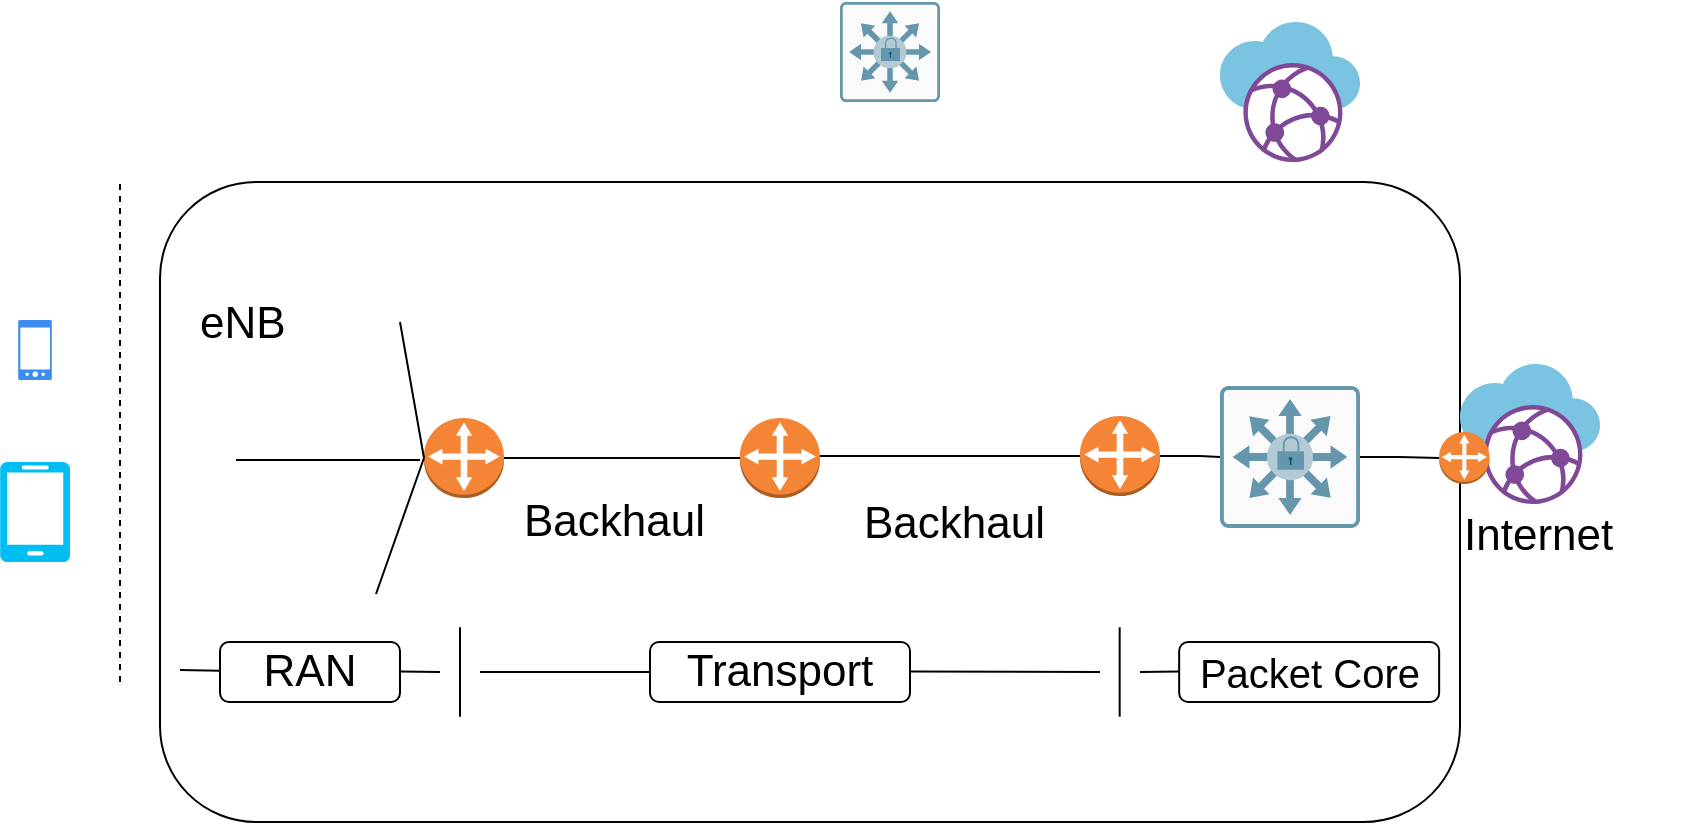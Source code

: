 <mxfile version="20.0.1" type="github" pages="13">
  <diagram id="7lfRlck1Q1e1y9GRNaaV" name="1-4G">
    <mxGraphModel dx="1296" dy="669" grid="0" gridSize="10" guides="1" tooltips="1" connect="1" arrows="1" fold="1" page="1" pageScale="1" pageWidth="850" pageHeight="1100" math="0" shadow="0">
      <root>
        <mxCell id="0" />
        <mxCell id="1" parent="0" />
        <mxCell id="j4P1f7f7aAY2IZCiiNwr-49" value="" style="rounded=1;whiteSpace=wrap;html=1;fontSize=22;fillColor=none;" vertex="1" parent="1">
          <mxGeometry x="100" y="420" width="650" height="320" as="geometry" />
        </mxCell>
        <mxCell id="j4P1f7f7aAY2IZCiiNwr-2" value="" style="outlineConnect=0;dashed=0;verticalLabelPosition=bottom;verticalAlign=top;align=center;html=1;shape=mxgraph.aws3.customer_gateway;fillColor=#F58536;gradientColor=none;" vertex="1" parent="1">
          <mxGeometry x="232" y="538" width="40" height="40" as="geometry" />
        </mxCell>
        <mxCell id="j4P1f7f7aAY2IZCiiNwr-34" value="" style="edgeStyle=orthogonalEdgeStyle;rounded=0;orthogonalLoop=1;jettySize=auto;html=1;endArrow=none;endFill=0;" edge="1" parent="1" source="j4P1f7f7aAY2IZCiiNwr-3" target="j4P1f7f7aAY2IZCiiNwr-26">
          <mxGeometry relative="1" as="geometry" />
        </mxCell>
        <mxCell id="j4P1f7f7aAY2IZCiiNwr-3" value="" style="sketch=0;points=[[0.015,0.015,0],[0.985,0.015,0],[0.985,0.985,0],[0.015,0.985,0],[0.25,0,0],[0.5,0,0],[0.75,0,0],[1,0.25,0],[1,0.5,0],[1,0.75,0],[0.75,1,0],[0.5,1,0],[0.25,1,0],[0,0.75,0],[0,0.5,0],[0,0.25,0]];verticalLabelPosition=bottom;html=1;verticalAlign=top;aspect=fixed;align=center;pointerEvents=1;shape=mxgraph.cisco19.rect;prIcon=secure_catalyst_switch_subdued;fillColor=#FAFAFA;strokeColor=#6696AB;" vertex="1" parent="1">
          <mxGeometry x="630" y="522" width="70" height="71" as="geometry" />
        </mxCell>
        <mxCell id="j4P1f7f7aAY2IZCiiNwr-4" value="" style="sketch=0;aspect=fixed;html=1;points=[];align=center;image;fontSize=12;image=img/lib/mscae/Virtual_WANs.svg;" vertex="1" parent="1">
          <mxGeometry x="630" y="340" width="70" height="70" as="geometry" />
        </mxCell>
        <mxCell id="j4P1f7f7aAY2IZCiiNwr-5" value="" style="shape=image;html=1;verticalAlign=top;verticalLabelPosition=bottom;labelBackgroundColor=#ffffff;imageAspect=0;aspect=fixed;image=https://cdn4.iconfinder.com/data/icons/vecico-connectivity/288/radio-128.png" vertex="1" parent="1">
          <mxGeometry x="112" y="519" width="38" height="38" as="geometry" />
        </mxCell>
        <mxCell id="j4P1f7f7aAY2IZCiiNwr-6" value="" style="verticalLabelPosition=bottom;html=1;verticalAlign=top;align=center;strokeColor=none;fillColor=#00BEF2;shape=mxgraph.azure.mobile;pointerEvents=1;" vertex="1" parent="1">
          <mxGeometry x="20" y="560" width="35" height="50" as="geometry" />
        </mxCell>
        <mxCell id="j4P1f7f7aAY2IZCiiNwr-7" value="" style="sketch=0;html=1;aspect=fixed;strokeColor=none;shadow=0;align=center;verticalAlign=top;fillColor=#3B8DF1;shape=mxgraph.gcp2.phone_android" vertex="1" parent="1">
          <mxGeometry x="29.1" y="489" width="16.8" height="30" as="geometry" />
        </mxCell>
        <mxCell id="j4P1f7f7aAY2IZCiiNwr-8" value="" style="endArrow=none;dashed=1;html=1;rounded=0;" edge="1" parent="1">
          <mxGeometry width="50" height="50" relative="1" as="geometry">
            <mxPoint x="80" y="670" as="sourcePoint" />
            <mxPoint x="80" y="420" as="targetPoint" />
          </mxGeometry>
        </mxCell>
        <mxCell id="j4P1f7f7aAY2IZCiiNwr-12" value="" style="shape=image;html=1;verticalAlign=top;verticalLabelPosition=bottom;labelBackgroundColor=#ffffff;imageAspect=0;aspect=fixed;image=https://cdn4.iconfinder.com/data/icons/vecico-connectivity/288/radio-128.png" vertex="1" parent="1">
          <mxGeometry x="170" y="590" width="38" height="38" as="geometry" />
        </mxCell>
        <mxCell id="j4P1f7f7aAY2IZCiiNwr-13" value="" style="shape=image;html=1;verticalAlign=top;verticalLabelPosition=bottom;labelBackgroundColor=#ffffff;imageAspect=0;aspect=fixed;image=https://cdn4.iconfinder.com/data/icons/vecico-connectivity/288/radio-128.png" vertex="1" parent="1">
          <mxGeometry x="188" y="451" width="38" height="38" as="geometry" />
        </mxCell>
        <mxCell id="j4P1f7f7aAY2IZCiiNwr-14" value="" style="endArrow=none;html=1;rounded=0;" edge="1" parent="1">
          <mxGeometry width="50" height="50" relative="1" as="geometry">
            <mxPoint x="138" y="559" as="sourcePoint" />
            <mxPoint x="230" y="559" as="targetPoint" />
          </mxGeometry>
        </mxCell>
        <mxCell id="j4P1f7f7aAY2IZCiiNwr-19" value="" style="endArrow=none;html=1;rounded=0;entryX=0;entryY=0.5;entryDx=0;entryDy=0;entryPerimeter=0;" edge="1" parent="1" target="j4P1f7f7aAY2IZCiiNwr-2">
          <mxGeometry width="50" height="50" relative="1" as="geometry">
            <mxPoint x="208" y="626" as="sourcePoint" />
            <mxPoint x="258" y="576" as="targetPoint" />
          </mxGeometry>
        </mxCell>
        <mxCell id="j4P1f7f7aAY2IZCiiNwr-21" value="" style="endArrow=none;html=1;rounded=0;exitX=0;exitY=0.5;exitDx=0;exitDy=0;exitPerimeter=0;" edge="1" parent="1" source="j4P1f7f7aAY2IZCiiNwr-2">
          <mxGeometry width="50" height="50" relative="1" as="geometry">
            <mxPoint x="330" y="570" as="sourcePoint" />
            <mxPoint x="220" y="490" as="targetPoint" />
          </mxGeometry>
        </mxCell>
        <mxCell id="j4P1f7f7aAY2IZCiiNwr-33" value="" style="edgeStyle=orthogonalEdgeStyle;rounded=0;orthogonalLoop=1;jettySize=auto;html=1;endArrow=none;endFill=0;" edge="1" parent="1" source="j4P1f7f7aAY2IZCiiNwr-22" target="j4P1f7f7aAY2IZCiiNwr-3">
          <mxGeometry relative="1" as="geometry" />
        </mxCell>
        <mxCell id="j4P1f7f7aAY2IZCiiNwr-22" value="" style="outlineConnect=0;dashed=0;verticalLabelPosition=bottom;verticalAlign=top;align=center;html=1;shape=mxgraph.aws3.customer_gateway;fillColor=#F58536;gradientColor=none;" vertex="1" parent="1">
          <mxGeometry x="560" y="537" width="40" height="40" as="geometry" />
        </mxCell>
        <mxCell id="j4P1f7f7aAY2IZCiiNwr-23" value="" style="outlineConnect=0;dashed=0;verticalLabelPosition=bottom;verticalAlign=top;align=center;html=1;shape=mxgraph.aws3.customer_gateway;fillColor=#F58536;gradientColor=none;" vertex="1" parent="1">
          <mxGeometry x="390" y="538" width="40" height="40" as="geometry" />
        </mxCell>
        <mxCell id="j4P1f7f7aAY2IZCiiNwr-24" value="" style="sketch=0;points=[[0.015,0.015,0],[0.985,0.015,0],[0.985,0.985,0],[0.015,0.985,0],[0.25,0,0],[0.5,0,0],[0.75,0,0],[1,0.25,0],[1,0.5,0],[1,0.75,0],[0.75,1,0],[0.5,1,0],[0.25,1,0],[0,0.75,0],[0,0.5,0],[0,0.25,0]];verticalLabelPosition=bottom;html=1;verticalAlign=top;aspect=fixed;align=center;pointerEvents=1;shape=mxgraph.cisco19.rect;prIcon=secure_catalyst_switch_subdued;fillColor=#FAFAFA;strokeColor=#6696AB;" vertex="1" parent="1">
          <mxGeometry x="440" y="330" width="50" height="50" as="geometry" />
        </mxCell>
        <mxCell id="j4P1f7f7aAY2IZCiiNwr-25" value="" style="sketch=0;aspect=fixed;html=1;points=[];align=center;image;fontSize=12;image=img/lib/mscae/Virtual_WANs.svg;" vertex="1" parent="1">
          <mxGeometry x="750" y="511" width="70" height="70" as="geometry" />
        </mxCell>
        <mxCell id="j4P1f7f7aAY2IZCiiNwr-26" value="" style="outlineConnect=0;dashed=0;verticalLabelPosition=bottom;verticalAlign=top;align=center;html=1;shape=mxgraph.aws3.customer_gateway;fillColor=#F58536;gradientColor=none;" vertex="1" parent="1">
          <mxGeometry x="739.58" y="545" width="25.21" height="26" as="geometry" />
        </mxCell>
        <mxCell id="j4P1f7f7aAY2IZCiiNwr-27" value="" style="endArrow=none;html=1;rounded=0;exitX=1;exitY=0.5;exitDx=0;exitDy=0;exitPerimeter=0;" edge="1" parent="1" source="j4P1f7f7aAY2IZCiiNwr-2" target="j4P1f7f7aAY2IZCiiNwr-23">
          <mxGeometry width="50" height="50" relative="1" as="geometry">
            <mxPoint x="272" y="561" as="sourcePoint" />
            <mxPoint x="322" y="511" as="targetPoint" />
          </mxGeometry>
        </mxCell>
        <mxCell id="j4P1f7f7aAY2IZCiiNwr-32" value="" style="endArrow=none;html=1;rounded=0;exitX=1;exitY=0.5;exitDx=0;exitDy=0;exitPerimeter=0;entryX=0;entryY=0.5;entryDx=0;entryDy=0;entryPerimeter=0;" edge="1" parent="1" target="j4P1f7f7aAY2IZCiiNwr-22">
          <mxGeometry width="50" height="50" relative="1" as="geometry">
            <mxPoint x="430" y="557" as="sourcePoint" />
            <mxPoint x="548" y="557" as="targetPoint" />
          </mxGeometry>
        </mxCell>
        <mxCell id="j4P1f7f7aAY2IZCiiNwr-35" value="Transport" style="rounded=1;whiteSpace=wrap;html=1;fontSize=22;" vertex="1" parent="1">
          <mxGeometry x="345" y="650" width="130" height="30" as="geometry" />
        </mxCell>
        <mxCell id="j4P1f7f7aAY2IZCiiNwr-36" value="Packet Core" style="rounded=1;whiteSpace=wrap;html=1;fontSize=20;" vertex="1" parent="1">
          <mxGeometry x="609.58" y="650" width="130" height="30" as="geometry" />
        </mxCell>
        <mxCell id="j4P1f7f7aAY2IZCiiNwr-37" value="&lt;font style=&quot;font-size: 22px;&quot;&gt;RAN&lt;/font&gt;" style="rounded=1;whiteSpace=wrap;html=1;" vertex="1" parent="1">
          <mxGeometry x="130" y="650" width="90" height="30" as="geometry" />
        </mxCell>
        <mxCell id="j4P1f7f7aAY2IZCiiNwr-39" value="" style="endArrow=none;html=1;rounded=0;" edge="1" parent="1">
          <mxGeometry width="50" height="50" relative="1" as="geometry">
            <mxPoint x="110" y="664" as="sourcePoint" />
            <mxPoint x="130" y="664.41" as="targetPoint" />
          </mxGeometry>
        </mxCell>
        <mxCell id="j4P1f7f7aAY2IZCiiNwr-40" value="" style="endArrow=none;html=1;rounded=0;" edge="1" parent="1">
          <mxGeometry width="50" height="50" relative="1" as="geometry">
            <mxPoint x="220" y="664.71" as="sourcePoint" />
            <mxPoint x="240" y="665" as="targetPoint" />
          </mxGeometry>
        </mxCell>
        <mxCell id="j4P1f7f7aAY2IZCiiNwr-41" value="" style="endArrow=none;html=1;rounded=0;" edge="1" parent="1">
          <mxGeometry width="50" height="50" relative="1" as="geometry">
            <mxPoint x="250" y="687.35" as="sourcePoint" />
            <mxPoint x="250" y="642.64" as="targetPoint" />
          </mxGeometry>
        </mxCell>
        <mxCell id="j4P1f7f7aAY2IZCiiNwr-42" value="" style="endArrow=none;html=1;rounded=0;entryX=0;entryY=0.5;entryDx=0;entryDy=0;" edge="1" parent="1" target="j4P1f7f7aAY2IZCiiNwr-35">
          <mxGeometry width="50" height="50" relative="1" as="geometry">
            <mxPoint x="260" y="665" as="sourcePoint" />
            <mxPoint x="250" y="675" as="targetPoint" />
          </mxGeometry>
        </mxCell>
        <mxCell id="j4P1f7f7aAY2IZCiiNwr-43" value="" style="endArrow=none;html=1;rounded=0;" edge="1" parent="1">
          <mxGeometry width="50" height="50" relative="1" as="geometry">
            <mxPoint x="475" y="664.71" as="sourcePoint" />
            <mxPoint x="570" y="665" as="targetPoint" />
          </mxGeometry>
        </mxCell>
        <mxCell id="j4P1f7f7aAY2IZCiiNwr-44" value="" style="endArrow=none;html=1;rounded=0;" edge="1" parent="1">
          <mxGeometry width="50" height="50" relative="1" as="geometry">
            <mxPoint x="579.83" y="687.35" as="sourcePoint" />
            <mxPoint x="579.83" y="642.64" as="targetPoint" />
          </mxGeometry>
        </mxCell>
        <mxCell id="j4P1f7f7aAY2IZCiiNwr-45" value="" style="endArrow=none;html=1;rounded=0;entryX=0;entryY=0.5;entryDx=0;entryDy=0;" edge="1" parent="1">
          <mxGeometry width="50" height="50" relative="1" as="geometry">
            <mxPoint x="590" y="665" as="sourcePoint" />
            <mxPoint x="609.58" y="664.71" as="targetPoint" />
          </mxGeometry>
        </mxCell>
        <mxCell id="j4P1f7f7aAY2IZCiiNwr-46" value="Backhaul" style="text;whiteSpace=wrap;html=1;fontSize=22;" vertex="1" parent="1">
          <mxGeometry x="280" y="570" width="120" height="40" as="geometry" />
        </mxCell>
        <mxCell id="j4P1f7f7aAY2IZCiiNwr-47" value="Backhaul" style="text;whiteSpace=wrap;html=1;fontSize=22;" vertex="1" parent="1">
          <mxGeometry x="450" y="571" width="120" height="40" as="geometry" />
        </mxCell>
        <mxCell id="j4P1f7f7aAY2IZCiiNwr-48" value="Internet" style="text;whiteSpace=wrap;html=1;fontSize=22;" vertex="1" parent="1">
          <mxGeometry x="750" y="577" width="120" height="40" as="geometry" />
        </mxCell>
        <mxCell id="j4P1f7f7aAY2IZCiiNwr-50" value="eNB" style="text;whiteSpace=wrap;html=1;fontSize=22;" vertex="1" parent="1">
          <mxGeometry x="118" y="471" width="120" height="40" as="geometry" />
        </mxCell>
      </root>
    </mxGraphModel>
  </diagram>
  <diagram id="Swc-7TrxH6IiicUjeatK" name="2-4g-to-5g">
    <mxGraphModel dx="1296" dy="669" grid="0" gridSize="10" guides="1" tooltips="1" connect="1" arrows="1" fold="1" page="1" pageScale="1" pageWidth="850" pageHeight="1100" math="0" shadow="0">
      <root>
        <mxCell id="0" />
        <mxCell id="1" parent="0" />
        <mxCell id="UAJ1_5hRjYDi_ukZU9g5-32" value="" style="rounded=1;whiteSpace=wrap;html=1;fontSize=22;fillColor=none;" vertex="1" parent="1">
          <mxGeometry x="100" y="420" width="650" height="320" as="geometry" />
        </mxCell>
        <mxCell id="VaFtsXz-8qVugDbF5ZBs-1" value="" style="fontColor=#0066CC;verticalAlign=top;verticalLabelPosition=bottom;labelPosition=center;align=center;html=1;outlineConnect=0;fillColor=#CCCCCC;strokeColor=#6881B3;gradientColor=none;gradientDirection=north;strokeWidth=2;shape=mxgraph.networks.server;fontSize=22;" vertex="1" parent="1">
          <mxGeometry x="376" y="430" width="70" height="80" as="geometry" />
        </mxCell>
        <mxCell id="hvOMG3m1oWMJdlIDi8Wk-1" value="MEC" style="text;whiteSpace=wrap;html=1;fontSize=22;" vertex="1" parent="1">
          <mxGeometry x="322" y="440" width="120" height="40" as="geometry" />
        </mxCell>
        <mxCell id="UAJ1_5hRjYDi_ukZU9g5-1" value="" style="outlineConnect=0;dashed=0;verticalLabelPosition=bottom;verticalAlign=top;align=center;html=1;shape=mxgraph.aws3.customer_gateway;fillColor=#F58536;gradientColor=none;" vertex="1" parent="1">
          <mxGeometry x="232" y="538" width="40" height="40" as="geometry" />
        </mxCell>
        <mxCell id="UAJ1_5hRjYDi_ukZU9g5-2" value="" style="edgeStyle=orthogonalEdgeStyle;rounded=0;orthogonalLoop=1;jettySize=auto;html=1;endArrow=none;endFill=0;" edge="1" parent="1" source="UAJ1_5hRjYDi_ukZU9g5-3" target="UAJ1_5hRjYDi_ukZU9g5-17">
          <mxGeometry relative="1" as="geometry" />
        </mxCell>
        <mxCell id="UAJ1_5hRjYDi_ukZU9g5-3" value="" style="sketch=0;points=[[0.015,0.015,0],[0.985,0.015,0],[0.985,0.985,0],[0.015,0.985,0],[0.25,0,0],[0.5,0,0],[0.75,0,0],[1,0.25,0],[1,0.5,0],[1,0.75,0],[0.75,1,0],[0.5,1,0],[0.25,1,0],[0,0.75,0],[0,0.5,0],[0,0.25,0]];verticalLabelPosition=bottom;html=1;verticalAlign=top;aspect=fixed;align=center;pointerEvents=1;shape=mxgraph.cisco19.rect;prIcon=secure_catalyst_switch_subdued;fillColor=#FAFAFA;strokeColor=#6696AB;" vertex="1" parent="1">
          <mxGeometry x="630" y="522" width="70" height="71" as="geometry" />
        </mxCell>
        <mxCell id="UAJ1_5hRjYDi_ukZU9g5-4" value="" style="shape=image;html=1;verticalAlign=top;verticalLabelPosition=bottom;labelBackgroundColor=#ffffff;imageAspect=0;aspect=fixed;image=https://cdn4.iconfinder.com/data/icons/vecico-connectivity/288/radio-128.png" vertex="1" parent="1">
          <mxGeometry x="112" y="519" width="38" height="38" as="geometry" />
        </mxCell>
        <mxCell id="UAJ1_5hRjYDi_ukZU9g5-5" value="" style="verticalLabelPosition=bottom;html=1;verticalAlign=top;align=center;strokeColor=none;fillColor=#00BEF2;shape=mxgraph.azure.mobile;pointerEvents=1;" vertex="1" parent="1">
          <mxGeometry x="20" y="560" width="35" height="50" as="geometry" />
        </mxCell>
        <mxCell id="UAJ1_5hRjYDi_ukZU9g5-6" value="" style="sketch=0;html=1;aspect=fixed;strokeColor=none;shadow=0;align=center;verticalAlign=top;fillColor=#3B8DF1;shape=mxgraph.gcp2.phone_android" vertex="1" parent="1">
          <mxGeometry x="29.1" y="489" width="16.8" height="30" as="geometry" />
        </mxCell>
        <mxCell id="UAJ1_5hRjYDi_ukZU9g5-7" value="" style="endArrow=none;dashed=1;html=1;rounded=0;" edge="1" parent="1">
          <mxGeometry width="50" height="50" relative="1" as="geometry">
            <mxPoint x="80" y="670" as="sourcePoint" />
            <mxPoint x="80" y="420" as="targetPoint" />
          </mxGeometry>
        </mxCell>
        <mxCell id="UAJ1_5hRjYDi_ukZU9g5-8" value="" style="shape=image;html=1;verticalAlign=top;verticalLabelPosition=bottom;labelBackgroundColor=#ffffff;imageAspect=0;aspect=fixed;image=https://cdn4.iconfinder.com/data/icons/vecico-connectivity/288/radio-128.png" vertex="1" parent="1">
          <mxGeometry x="170" y="590" width="38" height="38" as="geometry" />
        </mxCell>
        <mxCell id="UAJ1_5hRjYDi_ukZU9g5-9" value="" style="shape=image;html=1;verticalAlign=top;verticalLabelPosition=bottom;labelBackgroundColor=#ffffff;imageAspect=0;aspect=fixed;image=https://cdn4.iconfinder.com/data/icons/vecico-connectivity/288/radio-128.png" vertex="1" parent="1">
          <mxGeometry x="188" y="451" width="38" height="38" as="geometry" />
        </mxCell>
        <mxCell id="UAJ1_5hRjYDi_ukZU9g5-10" value="" style="endArrow=none;html=1;rounded=0;" edge="1" parent="1">
          <mxGeometry width="50" height="50" relative="1" as="geometry">
            <mxPoint x="138" y="559" as="sourcePoint" />
            <mxPoint x="230" y="559" as="targetPoint" />
          </mxGeometry>
        </mxCell>
        <mxCell id="UAJ1_5hRjYDi_ukZU9g5-11" value="" style="endArrow=none;html=1;rounded=0;entryX=0;entryY=0.5;entryDx=0;entryDy=0;entryPerimeter=0;" edge="1" parent="1" target="UAJ1_5hRjYDi_ukZU9g5-1">
          <mxGeometry width="50" height="50" relative="1" as="geometry">
            <mxPoint x="208" y="626" as="sourcePoint" />
            <mxPoint x="258" y="576" as="targetPoint" />
          </mxGeometry>
        </mxCell>
        <mxCell id="UAJ1_5hRjYDi_ukZU9g5-12" value="" style="endArrow=none;html=1;rounded=0;exitX=0;exitY=0.5;exitDx=0;exitDy=0;exitPerimeter=0;" edge="1" parent="1" source="UAJ1_5hRjYDi_ukZU9g5-1">
          <mxGeometry width="50" height="50" relative="1" as="geometry">
            <mxPoint x="330" y="570" as="sourcePoint" />
            <mxPoint x="220" y="490" as="targetPoint" />
          </mxGeometry>
        </mxCell>
        <mxCell id="UAJ1_5hRjYDi_ukZU9g5-13" value="" style="edgeStyle=orthogonalEdgeStyle;rounded=0;orthogonalLoop=1;jettySize=auto;html=1;endArrow=none;endFill=0;" edge="1" parent="1" source="UAJ1_5hRjYDi_ukZU9g5-14" target="UAJ1_5hRjYDi_ukZU9g5-3">
          <mxGeometry relative="1" as="geometry" />
        </mxCell>
        <mxCell id="UAJ1_5hRjYDi_ukZU9g5-14" value="" style="outlineConnect=0;dashed=0;verticalLabelPosition=bottom;verticalAlign=top;align=center;html=1;shape=mxgraph.aws3.customer_gateway;fillColor=#F58536;gradientColor=none;" vertex="1" parent="1">
          <mxGeometry x="560" y="537" width="40" height="40" as="geometry" />
        </mxCell>
        <mxCell id="UAJ1_5hRjYDi_ukZU9g5-15" value="" style="outlineConnect=0;dashed=0;verticalLabelPosition=bottom;verticalAlign=top;align=center;html=1;shape=mxgraph.aws3.customer_gateway;fillColor=#F58536;gradientColor=none;" vertex="1" parent="1">
          <mxGeometry x="390" y="538" width="40" height="40" as="geometry" />
        </mxCell>
        <mxCell id="UAJ1_5hRjYDi_ukZU9g5-16" value="" style="sketch=0;aspect=fixed;html=1;points=[];align=center;image;fontSize=12;image=img/lib/mscae/Virtual_WANs.svg;" vertex="1" parent="1">
          <mxGeometry x="750" y="511" width="70" height="70" as="geometry" />
        </mxCell>
        <mxCell id="UAJ1_5hRjYDi_ukZU9g5-17" value="" style="outlineConnect=0;dashed=0;verticalLabelPosition=bottom;verticalAlign=top;align=center;html=1;shape=mxgraph.aws3.customer_gateway;fillColor=#F58536;gradientColor=none;" vertex="1" parent="1">
          <mxGeometry x="739.58" y="545" width="25.21" height="26" as="geometry" />
        </mxCell>
        <mxCell id="UAJ1_5hRjYDi_ukZU9g5-18" value="" style="endArrow=none;html=1;rounded=0;exitX=1;exitY=0.5;exitDx=0;exitDy=0;exitPerimeter=0;" edge="1" parent="1" source="UAJ1_5hRjYDi_ukZU9g5-1" target="UAJ1_5hRjYDi_ukZU9g5-15">
          <mxGeometry width="50" height="50" relative="1" as="geometry">
            <mxPoint x="272" y="561" as="sourcePoint" />
            <mxPoint x="322" y="511" as="targetPoint" />
          </mxGeometry>
        </mxCell>
        <mxCell id="UAJ1_5hRjYDi_ukZU9g5-19" value="" style="endArrow=none;html=1;rounded=0;exitX=1;exitY=0.5;exitDx=0;exitDy=0;exitPerimeter=0;entryX=0;entryY=0.5;entryDx=0;entryDy=0;entryPerimeter=0;" edge="1" parent="1" target="UAJ1_5hRjYDi_ukZU9g5-14">
          <mxGeometry width="50" height="50" relative="1" as="geometry">
            <mxPoint x="430" y="557" as="sourcePoint" />
            <mxPoint x="548" y="557" as="targetPoint" />
          </mxGeometry>
        </mxCell>
        <mxCell id="UAJ1_5hRjYDi_ukZU9g5-20" value="Transport" style="rounded=1;whiteSpace=wrap;html=1;fontSize=22;" vertex="1" parent="1">
          <mxGeometry x="345" y="650" width="130" height="30" as="geometry" />
        </mxCell>
        <mxCell id="UAJ1_5hRjYDi_ukZU9g5-21" value="Packet Core" style="rounded=1;whiteSpace=wrap;html=1;fontSize=20;" vertex="1" parent="1">
          <mxGeometry x="609.58" y="650" width="130" height="30" as="geometry" />
        </mxCell>
        <mxCell id="UAJ1_5hRjYDi_ukZU9g5-22" value="&lt;font style=&quot;font-size: 22px;&quot;&gt;RAN&lt;/font&gt;" style="rounded=1;whiteSpace=wrap;html=1;" vertex="1" parent="1">
          <mxGeometry x="130" y="650" width="90" height="30" as="geometry" />
        </mxCell>
        <mxCell id="UAJ1_5hRjYDi_ukZU9g5-23" value="" style="endArrow=none;html=1;rounded=0;" edge="1" parent="1">
          <mxGeometry width="50" height="50" relative="1" as="geometry">
            <mxPoint x="110" y="664" as="sourcePoint" />
            <mxPoint x="130" y="664.41" as="targetPoint" />
          </mxGeometry>
        </mxCell>
        <mxCell id="UAJ1_5hRjYDi_ukZU9g5-24" value="" style="endArrow=none;html=1;rounded=0;" edge="1" parent="1">
          <mxGeometry width="50" height="50" relative="1" as="geometry">
            <mxPoint x="220" y="664.71" as="sourcePoint" />
            <mxPoint x="240" y="665" as="targetPoint" />
          </mxGeometry>
        </mxCell>
        <mxCell id="UAJ1_5hRjYDi_ukZU9g5-25" value="" style="endArrow=none;html=1;rounded=0;" edge="1" parent="1">
          <mxGeometry width="50" height="50" relative="1" as="geometry">
            <mxPoint x="250" y="687.35" as="sourcePoint" />
            <mxPoint x="250" y="642.64" as="targetPoint" />
          </mxGeometry>
        </mxCell>
        <mxCell id="UAJ1_5hRjYDi_ukZU9g5-26" value="" style="endArrow=none;html=1;rounded=0;entryX=0;entryY=0.5;entryDx=0;entryDy=0;" edge="1" parent="1" target="UAJ1_5hRjYDi_ukZU9g5-20">
          <mxGeometry width="50" height="50" relative="1" as="geometry">
            <mxPoint x="260" y="665" as="sourcePoint" />
            <mxPoint x="250" y="675" as="targetPoint" />
          </mxGeometry>
        </mxCell>
        <mxCell id="UAJ1_5hRjYDi_ukZU9g5-27" value="" style="endArrow=none;html=1;rounded=0;" edge="1" parent="1">
          <mxGeometry width="50" height="50" relative="1" as="geometry">
            <mxPoint x="475" y="664.71" as="sourcePoint" />
            <mxPoint x="570" y="665" as="targetPoint" />
          </mxGeometry>
        </mxCell>
        <mxCell id="UAJ1_5hRjYDi_ukZU9g5-28" value="" style="endArrow=none;html=1;rounded=0;" edge="1" parent="1">
          <mxGeometry width="50" height="50" relative="1" as="geometry">
            <mxPoint x="579.83" y="687.35" as="sourcePoint" />
            <mxPoint x="579.83" y="642.64" as="targetPoint" />
          </mxGeometry>
        </mxCell>
        <mxCell id="UAJ1_5hRjYDi_ukZU9g5-29" value="" style="endArrow=none;html=1;rounded=0;entryX=0;entryY=0.5;entryDx=0;entryDy=0;" edge="1" parent="1">
          <mxGeometry width="50" height="50" relative="1" as="geometry">
            <mxPoint x="590" y="665" as="sourcePoint" />
            <mxPoint x="609.58" y="664.71" as="targetPoint" />
          </mxGeometry>
        </mxCell>
        <mxCell id="UAJ1_5hRjYDi_ukZU9g5-30" value="Backhaul" style="text;whiteSpace=wrap;html=1;fontSize=22;" vertex="1" parent="1">
          <mxGeometry x="280" y="570" width="120" height="40" as="geometry" />
        </mxCell>
        <mxCell id="UAJ1_5hRjYDi_ukZU9g5-31" value="Backhaul" style="text;whiteSpace=wrap;html=1;fontSize=22;" vertex="1" parent="1">
          <mxGeometry x="450" y="571" width="120" height="40" as="geometry" />
        </mxCell>
        <mxCell id="UAJ1_5hRjYDi_ukZU9g5-33" value="gNB" style="text;whiteSpace=wrap;html=1;fontSize=22;" vertex="1" parent="1">
          <mxGeometry x="118" y="471" width="120" height="40" as="geometry" />
        </mxCell>
        <mxCell id="UAJ1_5hRjYDi_ukZU9g5-35" value="Edge" style="rounded=1;whiteSpace=wrap;html=1;fontSize=22;" vertex="1" parent="1">
          <mxGeometry x="460" y="445" width="90" height="30" as="geometry" />
        </mxCell>
        <mxCell id="UAJ1_5hRjYDi_ukZU9g5-36" value="" style="endArrow=none;html=1;rounded=0;" edge="1" parent="1" target="VaFtsXz-8qVugDbF5ZBs-1">
          <mxGeometry width="50" height="50" relative="1" as="geometry">
            <mxPoint x="410.25" y="537" as="sourcePoint" />
            <mxPoint x="409.75" y="507.29" as="targetPoint" />
          </mxGeometry>
        </mxCell>
        <mxCell id="UAJ1_5hRjYDi_ukZU9g5-37" value="" style="shape=mxgraph.signs.transportation.car_4;html=1;pointerEvents=1;fillColor=#000000;strokeColor=none;verticalLabelPosition=bottom;verticalAlign=top;align=center;fontSize=22;" vertex="1" parent="1">
          <mxGeometry x="21" y="625" width="34" height="40" as="geometry" />
        </mxCell>
        <mxCell id="UAJ1_5hRjYDi_ukZU9g5-38" value="" style="shape=image;html=1;verticalAlign=top;verticalLabelPosition=bottom;labelBackgroundColor=#ffffff;imageAspect=0;aspect=fixed;image=https://cdn4.iconfinder.com/data/icons/essentials-74/24/043_-_Smart_Watch-128.png;fontSize=22;fillColor=none;" vertex="1" parent="1">
          <mxGeometry x="25" y="445" width="30" height="30" as="geometry" />
        </mxCell>
        <mxCell id="UAJ1_5hRjYDi_ukZU9g5-39" value="" style="html=1;verticalLabelPosition=bottom;align=center;labelBackgroundColor=#ffffff;verticalAlign=top;strokeWidth=2;strokeColor=#0080F0;shadow=0;dashed=0;shape=mxgraph.ios7.icons.home;fontSize=22;fillColor=none;" vertex="1" parent="1">
          <mxGeometry x="28" y="526" width="24" height="25.5" as="geometry" />
        </mxCell>
      </root>
    </mxGraphModel>
  </diagram>
  <diagram id="6lws6jtBGQpn_5SXdRGK" name="3-physical-attack">
    <mxGraphModel dx="1574" dy="813" grid="0" gridSize="10" guides="1" tooltips="1" connect="1" arrows="1" fold="1" page="1" pageScale="1" pageWidth="850" pageHeight="1100" math="0" shadow="0">
      <root>
        <mxCell id="0" />
        <mxCell id="1" parent="0" />
        <mxCell id="GSYU6yJmTcZrSC1ZNzvg-3" value="&lt;div&gt;&lt;br&gt;&lt;/div&gt;&lt;div&gt;&lt;br&gt;&lt;/div&gt;&lt;div&gt;&lt;br&gt;&lt;/div&gt;&lt;div&gt;&lt;br&gt;&lt;/div&gt;&lt;div&gt;&lt;br&gt;&lt;/div&gt;&lt;div&gt;&lt;br&gt;&lt;/div&gt;&lt;div&gt;Front haul &lt;/div&gt;" style="rounded=0;whiteSpace=wrap;html=1;fontSize=22;fillColor=none;dashed=1;strokeWidth=2;" vertex="1" parent="1">
          <mxGeometry x="210" y="403" width="200" height="184" as="geometry" />
        </mxCell>
        <mxCell id="JbBGPI6YidNJgU-27GN8-6" value="" style="rounded=1;whiteSpace=wrap;html=1;fontSize=22;fillColor=none;" vertex="1" parent="1">
          <mxGeometry x="10" y="430" width="130" height="120" as="geometry" />
        </mxCell>
        <mxCell id="JbBGPI6YidNJgU-27GN8-1" value="" style="verticalLabelPosition=bottom;html=1;verticalAlign=top;align=center;strokeColor=none;fillColor=#00BEF2;shape=mxgraph.azure.mobile;pointerEvents=1;" vertex="1" parent="1">
          <mxGeometry x="69" y="489" width="21" height="31" as="geometry" />
        </mxCell>
        <mxCell id="JbBGPI6YidNJgU-27GN8-2" value="" style="sketch=0;html=1;aspect=fixed;strokeColor=none;shadow=0;align=center;verticalAlign=top;fillColor=#3B8DF1;shape=mxgraph.gcp2.phone_android" vertex="1" parent="1">
          <mxGeometry x="29.1" y="489" width="16.8" height="30" as="geometry" />
        </mxCell>
        <mxCell id="JbBGPI6YidNJgU-27GN8-3" value="" style="shape=mxgraph.signs.transportation.car_4;html=1;pointerEvents=1;fillColor=#000000;strokeColor=none;verticalLabelPosition=bottom;verticalAlign=top;align=center;fontSize=22;" vertex="1" parent="1">
          <mxGeometry x="110" y="471.5" width="19" height="15" as="geometry" />
        </mxCell>
        <mxCell id="JbBGPI6YidNJgU-27GN8-4" value="" style="shape=image;html=1;verticalAlign=top;verticalLabelPosition=bottom;labelBackgroundColor=#ffffff;imageAspect=0;aspect=fixed;image=https://cdn4.iconfinder.com/data/icons/essentials-74/24/043_-_Smart_Watch-128.png;fontSize=22;fillColor=none;" vertex="1" parent="1">
          <mxGeometry x="25" y="445" width="30" height="30" as="geometry" />
        </mxCell>
        <mxCell id="JbBGPI6YidNJgU-27GN8-5" value="" style="html=1;verticalLabelPosition=bottom;align=center;labelBackgroundColor=#ffffff;verticalAlign=top;strokeWidth=2;strokeColor=#0080F0;shadow=0;dashed=0;shape=mxgraph.ios7.icons.home;fontSize=22;fillColor=none;" vertex="1" parent="1">
          <mxGeometry x="80" y="445" width="24" height="25.5" as="geometry" />
        </mxCell>
        <mxCell id="um3OaD2oshyZeJS97i_S-1" value="UE" style="text;whiteSpace=wrap;html=1;fontSize=22;" vertex="1" parent="1">
          <mxGeometry x="100" y="511" width="120" height="40" as="geometry" />
        </mxCell>
        <mxCell id="x3cPaDsDw1BNEykwnJc9-1" value="" style="shape=image;html=1;verticalAlign=top;verticalLabelPosition=bottom;labelBackgroundColor=#ffffff;imageAspect=0;aspect=fixed;image=https://cdn4.iconfinder.com/data/icons/vecico-connectivity/288/radio-128.png" vertex="1" parent="1">
          <mxGeometry x="220" y="460" width="38" height="38" as="geometry" />
        </mxCell>
        <mxCell id="GSYU6yJmTcZrSC1ZNzvg-1" value="" style="fontColor=#0066CC;verticalAlign=top;verticalLabelPosition=bottom;labelPosition=center;align=center;html=1;outlineConnect=0;fillColor=#CCCCCC;strokeColor=#6881B3;gradientColor=none;gradientDirection=north;strokeWidth=2;shape=mxgraph.networks.server;fontSize=22;" vertex="1" parent="1">
          <mxGeometry x="310" y="455" width="70" height="80" as="geometry" />
        </mxCell>
        <mxCell id="GSYU6yJmTcZrSC1ZNzvg-9" value="" style="endArrow=none;html=1;fontSize=22;curved=1;" edge="1" parent="1">
          <mxGeometry width="50" height="50" relative="1" as="geometry">
            <mxPoint x="240" y="489" as="sourcePoint" />
            <mxPoint x="310" y="520" as="targetPoint" />
            <Array as="points">
              <mxPoint x="270" y="530" />
            </Array>
          </mxGeometry>
        </mxCell>
        <mxCell id="GSYU6yJmTcZrSC1ZNzvg-10" value="" style="endArrow=none;html=1;fontSize=22;rounded=0;" edge="1" parent="1" target="GSYU6yJmTcZrSC1ZNzvg-11">
          <mxGeometry width="50" height="50" relative="1" as="geometry">
            <mxPoint x="380" y="521" as="sourcePoint" />
            <mxPoint x="540" y="521" as="targetPoint" />
          </mxGeometry>
        </mxCell>
        <mxCell id="GSYU6yJmTcZrSC1ZNzvg-11" value="xHaul" style="rounded=1;whiteSpace=wrap;html=1;dashed=1;fontSize=22;strokeWidth=2;fillColor=#dae8fc;strokeColor=#6c8ebf;" vertex="1" parent="1">
          <mxGeometry x="480" y="491" width="120" height="60" as="geometry" />
        </mxCell>
        <mxCell id="GSYU6yJmTcZrSC1ZNzvg-12" value="10,000s" style="rounded=0;whiteSpace=wrap;html=1;fontSize=22;strokeWidth=2;fillColor=none;" vertex="1" parent="1">
          <mxGeometry x="250" y="620" width="310" height="35" as="geometry" />
        </mxCell>
        <mxCell id="GSYU6yJmTcZrSC1ZNzvg-14" value="" style="endArrow=classic;html=1;rounded=0;fontSize=22;" edge="1" parent="1" target="GSYU6yJmTcZrSC1ZNzvg-3">
          <mxGeometry width="50" height="50" relative="1" as="geometry">
            <mxPoint x="430" y="620" as="sourcePoint" />
            <mxPoint x="480" y="570" as="targetPoint" />
          </mxGeometry>
        </mxCell>
        <mxCell id="GSYU6yJmTcZrSC1ZNzvg-15" value="" style="rounded=0;whiteSpace=wrap;html=1;fontSize=22;fillColor=none;dashed=1;strokeWidth=2;" vertex="1" parent="1">
          <mxGeometry x="270" y="750" width="200" height="170" as="geometry" />
        </mxCell>
        <mxCell id="GSYU6yJmTcZrSC1ZNzvg-16" value="" style="fontColor=#0066CC;verticalAlign=top;verticalLabelPosition=bottom;labelPosition=center;align=center;html=1;outlineConnect=0;fillColor=#CCCCCC;strokeColor=#6881B3;gradientColor=none;gradientDirection=north;strokeWidth=2;shape=mxgraph.networks.server;fontSize=22;" vertex="1" parent="1">
          <mxGeometry x="330" y="802" width="70" height="80" as="geometry" />
        </mxCell>
        <mxCell id="oRI6glDPuTivafNrHp0Y-1" value="Front haul" style="text;whiteSpace=wrap;html=1;fontSize=22;" vertex="1" parent="1">
          <mxGeometry x="320" y="882" width="120" height="40" as="geometry" />
        </mxCell>
        <mxCell id="oRI6glDPuTivafNrHp0Y-2" value="" style="shape=image;html=1;verticalAlign=top;verticalLabelPosition=bottom;labelBackgroundColor=#ffffff;imageAspect=0;aspect=fixed;image=https://cdn4.iconfinder.com/data/icons/vecico-connectivity/288/radio-128.png" vertex="1" parent="1">
          <mxGeometry x="180" y="720" width="38" height="38" as="geometry" />
        </mxCell>
        <mxCell id="oRI6glDPuTivafNrHp0Y-3" value="" style="endArrow=none;html=1;fontSize=22;curved=1;" edge="1" parent="1">
          <mxGeometry width="50" height="50" relative="1" as="geometry">
            <mxPoint x="200" y="749" as="sourcePoint" />
            <mxPoint x="270" y="780" as="targetPoint" />
            <Array as="points">
              <mxPoint x="230" y="790" />
            </Array>
          </mxGeometry>
        </mxCell>
        <mxCell id="oRI6glDPuTivafNrHp0Y-4" value="" style="endArrow=none;dashed=1;html=1;rounded=0;fontSize=22;strokeWidth=2;" edge="1" parent="1">
          <mxGeometry width="50" height="50" relative="1" as="geometry">
            <mxPoint x="150" y="1040" as="sourcePoint" />
            <mxPoint x="268" y="922" as="targetPoint" />
          </mxGeometry>
        </mxCell>
        <mxCell id="oRI6glDPuTivafNrHp0Y-5" value="" style="endArrow=none;dashed=1;html=1;rounded=0;fontSize=22;strokeWidth=2;" edge="1" parent="1">
          <mxGeometry width="50" height="50" relative="1" as="geometry">
            <mxPoint x="590" y="1030" as="sourcePoint" />
            <mxPoint x="470" y="920" as="targetPoint" />
          </mxGeometry>
        </mxCell>
        <mxCell id="oRI6glDPuTivafNrHp0Y-6" value="" style="fontColor=#0066CC;verticalAlign=top;verticalLabelPosition=bottom;labelPosition=center;align=center;html=1;outlineConnect=0;fillColor=#CCCCCC;strokeColor=#6881B3;gradientColor=none;gradientDirection=north;strokeWidth=2;shape=mxgraph.networks.switch;fontSize=22;" vertex="1" parent="1">
          <mxGeometry x="320" y="940" width="100" height="30" as="geometry" />
        </mxCell>
        <mxCell id="oRI6glDPuTivafNrHp0Y-7" value="" style="outlineConnect=0;dashed=0;verticalLabelPosition=bottom;verticalAlign=top;align=center;html=1;shape=mxgraph.aws3.ec2_compute_container_3;fillColor=#F58534;gradientColor=none;fontSize=22;strokeWidth=2;" vertex="1" parent="1">
          <mxGeometry x="320" y="990" width="100" height="34.5" as="geometry" />
        </mxCell>
        <mxCell id="3HmMOWPa-S_F8Ln47975-1" value="cCU" style="rounded=1;whiteSpace=wrap;html=1;fontSize=15;fillColor=#fff2cc;strokeColor=#d6b656;" vertex="1" parent="1">
          <mxGeometry x="385" y="1040" width="55" height="20" as="geometry" />
        </mxCell>
        <mxCell id="3HmMOWPa-S_F8Ln47975-2" value="vDU" style="rounded=1;whiteSpace=wrap;html=1;fontSize=15;fillColor=#fff2cc;strokeColor=#d6b656;" vertex="1" parent="1">
          <mxGeometry x="317.5" y="1040" width="55" height="20" as="geometry" />
        </mxCell>
        <mxCell id="3HmMOWPa-S_F8Ln47975-4" value="ToR" style="text;whiteSpace=wrap;html=1;fontSize=22;" vertex="1" parent="1">
          <mxGeometry x="270" y="930" width="120" height="40" as="geometry" />
        </mxCell>
        <mxCell id="3HmMOWPa-S_F8Ln47975-6" value="Compute" style="text;whiteSpace=wrap;html=1;fontSize=22;" vertex="1" parent="1">
          <mxGeometry x="220" y="984.5" width="120" height="40" as="geometry" />
        </mxCell>
        <mxCell id="3HmMOWPa-S_F8Ln47975-7" value="&lt;blockquote style=&quot;font-size: 19px;&quot;&gt;&lt;div&gt;TOR controls&lt;/div&gt;&lt;div align=&quot;left&quot;&gt;&lt;ul&gt;&lt;li&gt;Port security&lt;/li&gt;&lt;li&gt;Dynamic ARP inspection&lt;/li&gt;&lt;li&gt;Trusted Hardware&lt;/li&gt;&lt;/ul&gt;&lt;/div&gt;&lt;div&gt;&lt;br&gt;&lt;/div&gt;&lt;/blockquote&gt;" style="rounded=1;whiteSpace=wrap;html=1;fontSize=15;strokeWidth=2;fillColor=none;" vertex="1" parent="1">
          <mxGeometry x="478" y="745" width="316" height="175" as="geometry" />
        </mxCell>
      </root>
    </mxGraphModel>
  </diagram>
  <diagram id="YRcmmuD4cTgRMcRiLnen" name="4-physical-attacks-2">
    <mxGraphModel dx="2545" dy="875" grid="0" gridSize="10" guides="1" tooltips="1" connect="1" arrows="1" fold="1" page="1" pageScale="1" pageWidth="850" pageHeight="1100" math="0" shadow="0">
      <root>
        <mxCell id="0" />
        <mxCell id="1" parent="0" />
        <mxCell id="J_AakY5ADkwhQeRlonQ_-1" value="DU" style="rounded=1;whiteSpace=wrap;html=1;fontSize=19;strokeWidth=2;fillColor=#1ba1e2;strokeColor=#006EAF;fontColor=#ffffff;" vertex="1" parent="1">
          <mxGeometry x="74" y="246" width="120" height="60" as="geometry" />
        </mxCell>
        <mxCell id="J_AakY5ADkwhQeRlonQ_-2" value="CU" style="rounded=1;whiteSpace=wrap;html=1;fontSize=19;strokeWidth=2;fillColor=#1ba1e2;strokeColor=#006EAF;fontColor=#ffffff;" vertex="1" parent="1">
          <mxGeometry x="440" y="244" width="120" height="60" as="geometry" />
        </mxCell>
        <mxCell id="J_AakY5ADkwhQeRlonQ_-3" value="DU" style="rounded=1;whiteSpace=wrap;html=1;fontSize=19;strokeWidth=2;fillColor=#1ba1e2;strokeColor=#006EAF;fontColor=#ffffff;" vertex="1" parent="1">
          <mxGeometry x="86" y="254" width="120" height="60" as="geometry" />
        </mxCell>
        <mxCell id="J_AakY5ADkwhQeRlonQ_-4" value="DU" style="rounded=1;whiteSpace=wrap;html=1;fontSize=19;strokeWidth=2;fillColor=#1ba1e2;strokeColor=#006EAF;fontColor=#ffffff;" vertex="1" parent="1">
          <mxGeometry x="96" y="264" width="120" height="60" as="geometry" />
        </mxCell>
        <mxCell id="N-ZF-kUZekqHMMJaowxR-1" value="" style="shape=image;html=1;verticalAlign=top;verticalLabelPosition=bottom;labelBackgroundColor=#ffffff;imageAspect=0;aspect=fixed;image=https://cdn4.iconfinder.com/data/icons/vecico-connectivity/288/radio-128.png" vertex="1" parent="1">
          <mxGeometry x="-104" y="184" width="38" height="38" as="geometry" />
        </mxCell>
        <mxCell id="N-ZF-kUZekqHMMJaowxR-2" value="" style="shape=image;html=1;verticalAlign=top;verticalLabelPosition=bottom;labelBackgroundColor=#ffffff;imageAspect=0;aspect=fixed;image=https://cdn4.iconfinder.com/data/icons/vecico-connectivity/288/radio-128.png" vertex="1" parent="1">
          <mxGeometry x="-104" y="294" width="38" height="38" as="geometry" />
        </mxCell>
        <mxCell id="N-ZF-kUZekqHMMJaowxR-3" value="" style="shape=image;html=1;verticalAlign=top;verticalLabelPosition=bottom;labelBackgroundColor=#ffffff;imageAspect=0;aspect=fixed;image=https://cdn4.iconfinder.com/data/icons/vecico-connectivity/288/radio-128.png" vertex="1" parent="1">
          <mxGeometry x="6" y="384" width="38" height="38" as="geometry" />
        </mxCell>
        <mxCell id="N-ZF-kUZekqHMMJaowxR-4" value="" style="endArrow=none;html=1;dashed=1;fontSize=19;strokeWidth=2;entryX=0.75;entryY=1;entryDx=0;entryDy=0;exitX=0;exitY=0.25;exitDx=0;exitDy=0;curved=1;" edge="1" parent="1" source="J_AakY5ADkwhQeRlonQ_-1" target="N-ZF-kUZekqHMMJaowxR-1">
          <mxGeometry width="50" height="50" relative="1" as="geometry">
            <mxPoint x="96" y="414" as="sourcePoint" />
            <mxPoint x="146" y="364" as="targetPoint" />
            <Array as="points">
              <mxPoint x="-24" y="274" />
            </Array>
          </mxGeometry>
        </mxCell>
        <mxCell id="N-ZF-kUZekqHMMJaowxR-5" value="" style="endArrow=none;dashed=1;html=1;dashPattern=1 3;strokeWidth=2;fontSize=19;entryX=0;entryY=1;entryDx=0;entryDy=0;curved=1;" edge="1" parent="1" target="J_AakY5ADkwhQeRlonQ_-1">
          <mxGeometry width="50" height="50" relative="1" as="geometry">
            <mxPoint x="-74" y="332" as="sourcePoint" />
            <mxPoint x="-24" y="282" as="targetPoint" />
            <Array as="points">
              <mxPoint x="-4" y="294" />
            </Array>
          </mxGeometry>
        </mxCell>
        <mxCell id="N-ZF-kUZekqHMMJaowxR-6" value="" style="endArrow=none;dashed=1;html=1;dashPattern=1 3;strokeWidth=2;fontSize=19;entryX=0.092;entryY=1.017;entryDx=0;entryDy=0;entryPerimeter=0;curved=1;" edge="1" parent="1" target="J_AakY5ADkwhQeRlonQ_-4">
          <mxGeometry width="50" height="50" relative="1" as="geometry">
            <mxPoint x="46" y="414" as="sourcePoint" />
            <mxPoint x="96" y="364" as="targetPoint" />
            <Array as="points">
              <mxPoint x="116" y="394" />
            </Array>
          </mxGeometry>
        </mxCell>
        <mxCell id="N-ZF-kUZekqHMMJaowxR-7" value="DU" style="rounded=1;whiteSpace=wrap;html=1;fontSize=19;strokeWidth=2;fillColor=#1ba1e2;strokeColor=#006EAF;fontColor=#ffffff;" vertex="1" parent="1">
          <mxGeometry x="106" y="274" width="120" height="60" as="geometry" />
        </mxCell>
        <mxCell id="N-ZF-kUZekqHMMJaowxR-8" value="CU" style="rounded=1;whiteSpace=wrap;html=1;fontSize=19;strokeWidth=2;fillColor=#1ba1e2;strokeColor=#006EAF;fontColor=#ffffff;" vertex="1" parent="1">
          <mxGeometry x="450" y="254" width="120" height="60" as="geometry" />
        </mxCell>
        <mxCell id="N-ZF-kUZekqHMMJaowxR-9" value="CMS" style="rounded=1;whiteSpace=wrap;html=1;fontSize=31;strokeWidth=2;fillColor=#fff2cc;strokeColor=#d6b656;" vertex="1" parent="1">
          <mxGeometry x="436" y="104" width="120" height="60" as="geometry" />
        </mxCell>
        <mxCell id="hV3PbdSx-5R0hL48eR_b-1" value="" style="sketch=0;points=[[0.015,0.015,0],[0.985,0.015,0],[0.985,0.985,0],[0.015,0.985,0],[0.25,0,0],[0.5,0,0],[0.75,0,0],[1,0.25,0],[1,0.5,0],[1,0.75,0],[0.75,1,0],[0.5,1,0],[0.25,1,0],[0,0.75,0],[0,0.5,0],[0,0.25,0]];verticalLabelPosition=bottom;html=1;verticalAlign=top;aspect=fixed;align=center;pointerEvents=1;shape=mxgraph.cisco19.rect;prIcon=secure_catalyst_switch_subdued;fillColor=#FAFAFA;strokeColor=#6696AB;" vertex="1" parent="1">
          <mxGeometry x="796" y="239" width="108.45" height="110" as="geometry" />
        </mxCell>
        <mxCell id="hV3PbdSx-5R0hL48eR_b-4" value="" style="endArrow=classic;html=1;fontSize=31;strokeWidth=2;curved=1;" edge="1" parent="1">
          <mxGeometry width="50" height="50" relative="1" as="geometry">
            <mxPoint x="426" y="154" as="sourcePoint" />
            <mxPoint x="206" y="234" as="targetPoint" />
          </mxGeometry>
        </mxCell>
        <mxCell id="hV3PbdSx-5R0hL48eR_b-5" value="" style="endArrow=classic;html=1;fontSize=31;strokeWidth=2;curved=1;" edge="1" parent="1">
          <mxGeometry width="50" height="50" relative="1" as="geometry">
            <mxPoint x="566" y="154" as="sourcePoint" />
            <mxPoint x="826" y="224" as="targetPoint" />
          </mxGeometry>
        </mxCell>
        <mxCell id="hV3PbdSx-5R0hL48eR_b-6" value="" style="endArrow=classic;html=1;fontSize=31;strokeWidth=2;curved=1;" edge="1" parent="1">
          <mxGeometry width="50" height="50" relative="1" as="geometry">
            <mxPoint x="496" y="173" as="sourcePoint" />
            <mxPoint x="496" y="233" as="targetPoint" />
          </mxGeometry>
        </mxCell>
        <mxCell id="hV3PbdSx-5R0hL48eR_b-7" value="&lt;div align=&quot;left&quot;&gt;&amp;nbsp;&amp;nbsp; IPsec&lt;/div&gt;" style="rounded=1;whiteSpace=wrap;html=1;fontSize=19;strokeWidth=2;fillColor=#d5e8d4;strokeColor=#82b366;align=left;" vertex="1" parent="1">
          <mxGeometry x="226" y="274" width="210" height="20" as="geometry" />
        </mxCell>
        <mxCell id="hV3PbdSx-5R0hL48eR_b-8" value="&lt;div align=&quot;right&quot;&gt;SecGW&lt;/div&gt;" style="rounded=1;whiteSpace=wrap;html=1;fontSize=19;strokeWidth=2;fillColor=#d5e8d4;strokeColor=#82b366;align=right;" vertex="1" parent="1">
          <mxGeometry x="376" y="279" width="90" height="30" as="geometry" />
        </mxCell>
        <mxCell id="hV3PbdSx-5R0hL48eR_b-9" value="&lt;div align=&quot;left&quot;&gt;&amp;nbsp;&amp;nbsp; IPsec&lt;/div&gt;" style="rounded=1;whiteSpace=wrap;html=1;fontSize=19;strokeWidth=2;fillColor=#d5e8d4;strokeColor=#82b366;align=left;" vertex="1" parent="1">
          <mxGeometry x="571" y="279" width="210" height="20" as="geometry" />
        </mxCell>
        <mxCell id="hV3PbdSx-5R0hL48eR_b-10" value="&lt;div align=&quot;right&quot;&gt;SecGW&lt;/div&gt;" style="rounded=1;whiteSpace=wrap;html=1;fontSize=19;strokeWidth=2;fillColor=#d5e8d4;strokeColor=#82b366;align=right;" vertex="1" parent="1">
          <mxGeometry x="726" y="284" width="90" height="30" as="geometry" />
        </mxCell>
        <mxCell id="7OksMAmdBOzpspwqmjVo-1" value="Certificate Management System" style="text;whiteSpace=wrap;html=1;fontSize=22;" vertex="1" parent="1">
          <mxGeometry x="570" y="104" width="570" height="40" as="geometry" />
        </mxCell>
        <mxCell id="7OksMAmdBOzpspwqmjVo-2" value="Packet Core" style="text;whiteSpace=wrap;html=1;fontSize=22;" vertex="1" parent="1">
          <mxGeometry x="806" y="349" width="570" height="40" as="geometry" />
        </mxCell>
      </root>
    </mxGraphModel>
  </diagram>
  <diagram id="An6oZ2NKw3E3FX2lj3u6" name="5-Roaming-1">
    <mxGraphModel dx="918" dy="474" grid="0" gridSize="10" guides="1" tooltips="1" connect="1" arrows="1" fold="1" page="1" pageScale="1" pageWidth="850" pageHeight="1100" math="0" shadow="0">
      <root>
        <mxCell id="0" />
        <mxCell id="1" parent="0" />
        <mxCell id="wU12SF3ZgLvrXuc0s74N-3" value="" style="rounded=1;whiteSpace=wrap;html=1;fontSize=31;strokeWidth=2;fillColor=none;dashed=1;" vertex="1" parent="1">
          <mxGeometry x="40" y="350" width="200" height="130" as="geometry" />
        </mxCell>
        <mxCell id="ESeGVRUCoMlsJQK9eWI4-4" value="" style="shape=mxgraph.signs.transportation.car_4;html=1;pointerEvents=1;fillColor=#000000;strokeColor=none;verticalLabelPosition=bottom;verticalAlign=top;align=center;fontSize=22;" vertex="1" parent="1">
          <mxGeometry x="95" y="430" width="19" height="15" as="geometry" />
        </mxCell>
        <mxCell id="ESeGVRUCoMlsJQK9eWI4-5" value="" style="shape=image;html=1;verticalAlign=top;verticalLabelPosition=bottom;labelBackgroundColor=#ffffff;imageAspect=0;aspect=fixed;image=https://cdn4.iconfinder.com/data/icons/essentials-74/24/043_-_Smart_Watch-128.png;fontSize=22;fillColor=none;" vertex="1" parent="1">
          <mxGeometry x="65" y="395" width="30" height="30" as="geometry" />
        </mxCell>
        <mxCell id="ESeGVRUCoMlsJQK9eWI4-6" value="" style="html=1;verticalLabelPosition=bottom;align=center;labelBackgroundColor=#ffffff;verticalAlign=top;strokeWidth=2;strokeColor=#0080F0;shadow=0;dashed=0;shape=mxgraph.ios7.icons.home;fontSize=22;fillColor=none;" vertex="1" parent="1">
          <mxGeometry x="120" y="395" width="20" height="25" as="geometry" />
        </mxCell>
        <mxCell id="ESeGVRUCoMlsJQK9eWI4-7" value="" style="shape=image;html=1;verticalAlign=top;verticalLabelPosition=bottom;labelBackgroundColor=#ffffff;imageAspect=0;aspect=fixed;image=https://cdn0.iconfinder.com/data/icons/google-material-design-3-0/48/ic_settings_input_antenna_48px-128.png;fontSize=31;strokeWidth=2;fillColor=none;" vertex="1" parent="1">
          <mxGeometry x="96" y="377" width="18" height="18" as="geometry" />
        </mxCell>
        <mxCell id="ESeGVRUCoMlsJQK9eWI4-8" value="" style="rounded=1;whiteSpace=wrap;html=1;fontSize=31;strokeWidth=2;fillColor=none;" vertex="1" parent="1">
          <mxGeometry x="60" y="370" width="90" height="80" as="geometry" />
        </mxCell>
        <mxCell id="wU12SF3ZgLvrXuc0s74N-1" value="" style="shape=image;html=1;verticalAlign=top;verticalLabelPosition=bottom;labelBackgroundColor=#ffffff;imageAspect=0;aspect=fixed;image=https://cdn4.iconfinder.com/data/icons/vecico-connectivity/288/radio-128.png" vertex="1" parent="1">
          <mxGeometry x="170" y="360" width="28" height="28" as="geometry" />
        </mxCell>
        <mxCell id="wU12SF3ZgLvrXuc0s74N-2" value="" style="shape=image;html=1;verticalAlign=top;verticalLabelPosition=bottom;labelBackgroundColor=#ffffff;imageAspect=0;aspect=fixed;image=https://cdn4.iconfinder.com/data/icons/vecico-connectivity/288/radio-128.png" vertex="1" parent="1">
          <mxGeometry x="169" y="410" width="29" height="29" as="geometry" />
        </mxCell>
        <mxCell id="wU12SF3ZgLvrXuc0s74N-4" value="" style="endArrow=classic;html=1;fontSize=31;strokeWidth=2;curved=1;" edge="1" parent="1">
          <mxGeometry width="50" height="50" relative="1" as="geometry">
            <mxPoint x="210" y="394.31" as="sourcePoint" />
            <mxPoint x="310" y="394.31" as="targetPoint" />
          </mxGeometry>
        </mxCell>
        <mxCell id="wU12SF3ZgLvrXuc0s74N-5" value="" style="endArrow=classic;html=1;fontSize=31;strokeWidth=2;curved=1;" edge="1" parent="1">
          <mxGeometry width="50" height="50" relative="1" as="geometry">
            <mxPoint x="210" y="404.31" as="sourcePoint" />
            <mxPoint x="310" y="404.31" as="targetPoint" />
          </mxGeometry>
        </mxCell>
        <mxCell id="wU12SF3ZgLvrXuc0s74N-6" value="" style="endArrow=classic;html=1;fontSize=31;strokeWidth=2;curved=1;" edge="1" parent="1">
          <mxGeometry width="50" height="50" relative="1" as="geometry">
            <mxPoint x="211" y="414.31" as="sourcePoint" />
            <mxPoint x="311" y="414.31" as="targetPoint" />
          </mxGeometry>
        </mxCell>
        <mxCell id="wU12SF3ZgLvrXuc0s74N-7" value="" style="rounded=1;whiteSpace=wrap;html=1;fontSize=31;strokeWidth=2;fillColor=none;dashed=1;" vertex="1" parent="1">
          <mxGeometry x="280" y="352.5" width="200" height="127.5" as="geometry" />
        </mxCell>
        <mxCell id="wU12SF3ZgLvrXuc0s74N-8" value="SGW/AMF" style="rounded=1;whiteSpace=wrap;html=1;fontSize=11;strokeWidth=1;fillColor=#dae8fc;strokeColor=#6c8ebf;" vertex="1" parent="1">
          <mxGeometry x="320" y="390" width="70" height="20" as="geometry" />
        </mxCell>
        <mxCell id="wU12SF3ZgLvrXuc0s74N-9" value="PGW/UPDF" style="rounded=1;whiteSpace=wrap;html=1;fontSize=11;strokeWidth=1;fillColor=#dae8fc;strokeColor=#6c8ebf;" vertex="1" parent="1">
          <mxGeometry x="320" y="364" width="70" height="20" as="geometry" />
        </mxCell>
        <mxCell id="wU12SF3ZgLvrXuc0s74N-10" value="HSS/UDM" style="rounded=1;whiteSpace=wrap;html=1;fontSize=11;strokeWidth=1;fillColor=#dae8fc;strokeColor=#6c8ebf;" vertex="1" parent="1">
          <mxGeometry x="320" y="414.5" width="70" height="20" as="geometry" />
        </mxCell>
        <mxCell id="wU12SF3ZgLvrXuc0s74N-11" value="Visiting PLMN" style="text;html=1;align=center;verticalAlign=middle;resizable=0;points=[];autosize=1;strokeColor=none;fillColor=none;fontSize=11;" vertex="1" parent="1">
          <mxGeometry x="90" y="457" width="80" height="20" as="geometry" />
        </mxCell>
        <mxCell id="wU12SF3ZgLvrXuc0s74N-12" value="Home PLMN" style="text;html=1;align=center;verticalAlign=middle;resizable=0;points=[];autosize=1;strokeColor=none;fillColor=none;fontSize=11;" vertex="1" parent="1">
          <mxGeometry x="330" y="457" width="80" height="20" as="geometry" />
        </mxCell>
        <mxCell id="wU12SF3ZgLvrXuc0s74N-13" value="" style="shape=image;html=1;verticalAlign=top;verticalLabelPosition=bottom;labelBackgroundColor=#ffffff;imageAspect=0;aspect=fixed;image=https://cdn2.iconfinder.com/data/icons/lullacons/arrow-single-right-green.png;fontSize=11;strokeWidth=1;fillColor=none;" vertex="1" parent="1">
          <mxGeometry x="75" y="500" width="35" height="35" as="geometry" />
        </mxCell>
        <mxCell id="wU12SF3ZgLvrXuc0s74N-14" value="" style="shape=image;html=1;verticalAlign=top;verticalLabelPosition=bottom;labelBackgroundColor=#ffffff;imageAspect=0;aspect=fixed;image=https://cdn2.iconfinder.com/data/icons/lullacons/arrow-single-right-green.png;fontSize=11;strokeWidth=1;fillColor=none;" vertex="1" parent="1">
          <mxGeometry x="75" y="550" width="35" height="35" as="geometry" />
        </mxCell>
        <mxCell id="wU12SF3ZgLvrXuc0s74N-15" value="" style="shape=image;html=1;verticalAlign=top;verticalLabelPosition=bottom;labelBackgroundColor=#ffffff;imageAspect=0;aspect=fixed;image=https://cdn2.iconfinder.com/data/icons/lullacons/arrow-single-right-green.png;fontSize=11;strokeWidth=1;fillColor=none;" vertex="1" parent="1">
          <mxGeometry x="75" y="610" width="35" height="35" as="geometry" />
        </mxCell>
        <mxCell id="wU12SF3ZgLvrXuc0s74N-17" value="" style="shape=image;html=1;verticalAlign=top;verticalLabelPosition=bottom;labelBackgroundColor=#ffffff;imageAspect=0;aspect=fixed;image=https://cdn4.iconfinder.com/data/icons/spirit20/bullet-red.png;fontSize=11;strokeWidth=1;fillColor=none;" vertex="1" parent="1">
          <mxGeometry x="300" y="485" width="50" height="50" as="geometry" />
        </mxCell>
        <mxCell id="wU12SF3ZgLvrXuc0s74N-18" value="" style="shape=image;html=1;verticalAlign=top;verticalLabelPosition=bottom;labelBackgroundColor=#ffffff;imageAspect=0;aspect=fixed;image=https://cdn4.iconfinder.com/data/icons/spirit20/bullet-red.png;fontSize=11;strokeWidth=1;fillColor=none;" vertex="1" parent="1">
          <mxGeometry x="300" y="535" width="50" height="50" as="geometry" />
        </mxCell>
        <mxCell id="wU12SF3ZgLvrXuc0s74N-19" value="" style="shape=image;html=1;verticalAlign=top;verticalLabelPosition=bottom;labelBackgroundColor=#ffffff;imageAspect=0;aspect=fixed;image=https://cdn4.iconfinder.com/data/icons/spirit20/bullet-red.png;fontSize=11;strokeWidth=1;fillColor=none;" vertex="1" parent="1">
          <mxGeometry x="300" y="585" width="50" height="50" as="geometry" />
        </mxCell>
        <mxCell id="wU12SF3ZgLvrXuc0s74N-20" value="Access to Core functions" style="text;html=1;align=center;verticalAlign=middle;resizable=0;points=[];autosize=1;strokeColor=none;fillColor=none;fontSize=15;" vertex="1" parent="1">
          <mxGeometry x="114" y="507.5" width="180" height="20" as="geometry" />
        </mxCell>
        <mxCell id="wU12SF3ZgLvrXuc0s74N-21" value="Signaling vulnerabilities" style="text;html=1;align=center;verticalAlign=middle;resizable=0;points=[];autosize=1;strokeColor=none;fillColor=none;fontSize=15;" vertex="1" parent="1">
          <mxGeometry x="110" y="557.5" width="170" height="20" as="geometry" />
        </mxCell>
        <mxCell id="wU12SF3ZgLvrXuc0s74N-22" value="Inadequate Controls" style="text;html=1;align=center;verticalAlign=middle;resizable=0;points=[];autosize=1;strokeColor=none;fillColor=none;fontSize=15;" vertex="1" parent="1">
          <mxGeometry x="110" y="610" width="150" height="20" as="geometry" />
        </mxCell>
        <mxCell id="wU12SF3ZgLvrXuc0s74N-23" value="&lt;div align=&quot;left&quot;&gt;Fraud&lt;/div&gt;" style="text;html=1;align=left;verticalAlign=middle;resizable=0;points=[];autosize=1;strokeColor=none;fillColor=none;fontSize=15;" vertex="1" parent="1">
          <mxGeometry x="345" y="505.5" width="50" height="20" as="geometry" />
        </mxCell>
        <mxCell id="wU12SF3ZgLvrXuc0s74N-24" value="DDOS" style="text;html=1;align=left;verticalAlign=middle;resizable=0;points=[];autosize=1;strokeColor=none;fillColor=none;fontSize=15;" vertex="1" parent="1">
          <mxGeometry x="348" y="557.5" width="60" height="20" as="geometry" />
        </mxCell>
        <mxCell id="wU12SF3ZgLvrXuc0s74N-25" value="Disrupt Billing" style="text;html=1;align=left;verticalAlign=middle;resizable=0;points=[];autosize=1;strokeColor=none;fillColor=none;fontSize=15;" vertex="1" parent="1">
          <mxGeometry x="348" y="606" width="110" height="20" as="geometry" />
        </mxCell>
      </root>
    </mxGraphModel>
  </diagram>
  <diagram id="245plKQQwZlfioGF_DDY" name="6-roaming-2">
    <mxGraphModel dx="1296" dy="669" grid="0" gridSize="10" guides="1" tooltips="1" connect="1" arrows="1" fold="1" page="1" pageScale="1" pageWidth="850" pageHeight="1100" math="0" shadow="0">
      <root>
        <mxCell id="0" />
        <mxCell id="1" parent="0" />
        <mxCell id="0eFwIL4glZl67eTFcFQ4-24" value="" style="endArrow=none;html=1;fontSize=15;strokeWidth=2;curved=1;exitX=0;exitY=0.5;exitDx=0;exitDy=0;" edge="1" parent="1" source="0eFwIL4glZl67eTFcFQ4-21">
          <mxGeometry width="50" height="50" relative="1" as="geometry">
            <mxPoint x="423" y="330" as="sourcePoint" />
            <mxPoint x="473" y="280" as="targetPoint" />
          </mxGeometry>
        </mxCell>
        <mxCell id="0eFwIL4glZl67eTFcFQ4-2" value="" style="endArrow=none;html=1;fontSize=15;strokeWidth=2;curved=1;" edge="1" parent="1">
          <mxGeometry width="50" height="50" relative="1" as="geometry">
            <mxPoint x="80" y="280" as="sourcePoint" />
            <mxPoint x="350" y="280" as="targetPoint" />
          </mxGeometry>
        </mxCell>
        <mxCell id="0eFwIL4glZl67eTFcFQ4-3" value="" style="endArrow=none;html=1;fontSize=15;strokeWidth=2;curved=1;" edge="1" parent="1">
          <mxGeometry width="50" height="50" relative="1" as="geometry">
            <mxPoint x="120" y="340" as="sourcePoint" />
            <mxPoint x="120" y="280" as="targetPoint" />
          </mxGeometry>
        </mxCell>
        <mxCell id="0eFwIL4glZl67eTFcFQ4-4" value="" style="endArrow=none;html=1;fontSize=15;strokeWidth=2;curved=1;" edge="1" parent="1">
          <mxGeometry width="50" height="50" relative="1" as="geometry">
            <mxPoint x="200" y="340" as="sourcePoint" />
            <mxPoint x="200" y="280" as="targetPoint" />
          </mxGeometry>
        </mxCell>
        <mxCell id="0eFwIL4glZl67eTFcFQ4-5" value="" style="endArrow=none;html=1;fontSize=15;strokeWidth=2;curved=1;" edge="1" parent="1">
          <mxGeometry width="50" height="50" relative="1" as="geometry">
            <mxPoint x="280" y="340" as="sourcePoint" />
            <mxPoint x="280" y="280" as="targetPoint" />
          </mxGeometry>
        </mxCell>
        <mxCell id="0eFwIL4glZl67eTFcFQ4-6" value="" style="endArrow=none;html=1;fontSize=15;strokeWidth=2;curved=1;" edge="1" parent="1">
          <mxGeometry width="50" height="50" relative="1" as="geometry">
            <mxPoint x="160" y="280" as="sourcePoint" />
            <mxPoint x="160" y="220" as="targetPoint" />
          </mxGeometry>
        </mxCell>
        <mxCell id="0eFwIL4glZl67eTFcFQ4-7" value="" style="endArrow=none;html=1;fontSize=15;strokeWidth=2;curved=1;" edge="1" parent="1">
          <mxGeometry width="50" height="50" relative="1" as="geometry">
            <mxPoint x="240" y="280" as="sourcePoint" />
            <mxPoint x="240" y="220" as="targetPoint" />
          </mxGeometry>
        </mxCell>
        <mxCell id="0eFwIL4glZl67eTFcFQ4-8" value="NRF" style="rounded=1;whiteSpace=wrap;html=1;fontSize=15;strokeWidth=1;fillColor=#1ba1e2;fontColor=#ffffff;strokeColor=#006EAF;" vertex="1" parent="1">
          <mxGeometry x="140" y="190" width="50" height="30" as="geometry" />
        </mxCell>
        <mxCell id="0eFwIL4glZl67eTFcFQ4-9" value="AF" style="rounded=1;whiteSpace=wrap;html=1;fontSize=15;strokeWidth=1;fillColor=#1ba1e2;fontColor=#ffffff;strokeColor=#006EAF;" vertex="1" parent="1">
          <mxGeometry x="220" y="190" width="50" height="30" as="geometry" />
        </mxCell>
        <mxCell id="0eFwIL4glZl67eTFcFQ4-11" value="SEPP" style="rounded=1;whiteSpace=wrap;html=1;fontSize=15;strokeWidth=1;fillColor=#1ba1e2;fontColor=#ffffff;strokeColor=#006EAF;" vertex="1" parent="1">
          <mxGeometry x="330" y="260" width="50" height="30" as="geometry" />
        </mxCell>
        <mxCell id="0eFwIL4glZl67eTFcFQ4-12" value="AUSF" style="rounded=1;whiteSpace=wrap;html=1;fontSize=15;strokeWidth=1;fillColor=#1ba1e2;fontColor=#ffffff;strokeColor=#006EAF;" vertex="1" parent="1">
          <mxGeometry x="100" y="340" width="50" height="30" as="geometry" />
        </mxCell>
        <mxCell id="0eFwIL4glZl67eTFcFQ4-13" value="AMF" style="rounded=1;whiteSpace=wrap;html=1;fontSize=15;strokeWidth=1;fillColor=#1ba1e2;fontColor=#ffffff;strokeColor=#006EAF;" vertex="1" parent="1">
          <mxGeometry x="180" y="340" width="50" height="30" as="geometry" />
        </mxCell>
        <mxCell id="0eFwIL4glZl67eTFcFQ4-14" value="SMF" style="rounded=1;whiteSpace=wrap;html=1;fontSize=15;strokeWidth=1;fillColor=#1ba1e2;fontColor=#ffffff;strokeColor=#006EAF;" vertex="1" parent="1">
          <mxGeometry x="260" y="340" width="50" height="30" as="geometry" />
        </mxCell>
        <mxCell id="0eFwIL4glZl67eTFcFQ4-15" value="UDM" style="rounded=1;whiteSpace=wrap;html=1;fontSize=15;strokeWidth=1;fillColor=#1ba1e2;fontColor=#ffffff;strokeColor=#006EAF;" vertex="1" parent="1">
          <mxGeometry x="613" y="340" width="50" height="30" as="geometry" />
        </mxCell>
        <mxCell id="0eFwIL4glZl67eTFcFQ4-16" value="" style="endArrow=none;html=1;fontSize=15;strokeWidth=2;curved=1;startArrow=none;" edge="1" parent="1" source="0eFwIL4glZl67eTFcFQ4-22">
          <mxGeometry width="50" height="50" relative="1" as="geometry">
            <mxPoint x="513" y="280" as="sourcePoint" />
            <mxPoint x="783" y="280" as="targetPoint" />
          </mxGeometry>
        </mxCell>
        <mxCell id="0eFwIL4glZl67eTFcFQ4-17" value="" style="endArrow=none;html=1;fontSize=15;strokeWidth=2;curved=1;" edge="1" parent="1">
          <mxGeometry width="50" height="50" relative="1" as="geometry">
            <mxPoint x="553" y="280" as="sourcePoint" />
            <mxPoint x="553" y="220" as="targetPoint" />
          </mxGeometry>
        </mxCell>
        <mxCell id="0eFwIL4glZl67eTFcFQ4-18" value="" style="endArrow=none;html=1;fontSize=15;strokeWidth=2;curved=1;" edge="1" parent="1">
          <mxGeometry width="50" height="50" relative="1" as="geometry">
            <mxPoint x="633" y="340" as="sourcePoint" />
            <mxPoint x="633" y="280" as="targetPoint" />
          </mxGeometry>
        </mxCell>
        <mxCell id="0eFwIL4glZl67eTFcFQ4-19" value="" style="endArrow=none;html=1;fontSize=15;strokeWidth=2;curved=1;" edge="1" parent="1">
          <mxGeometry width="50" height="50" relative="1" as="geometry">
            <mxPoint x="703" y="280" as="sourcePoint" />
            <mxPoint x="703" y="220" as="targetPoint" />
          </mxGeometry>
        </mxCell>
        <mxCell id="0eFwIL4glZl67eTFcFQ4-21" value="" style="shape=image;html=1;verticalAlign=top;verticalLabelPosition=bottom;labelBackgroundColor=#ffffff;imageAspect=0;aspect=fixed;image=https://cdn2.iconfinder.com/data/icons/circle-icons-1/64/flame-128.png;fontSize=15;strokeWidth=1;fillColor=none;" vertex="1" parent="1">
          <mxGeometry x="370" y="266" width="28" height="28" as="geometry" />
        </mxCell>
        <mxCell id="0eFwIL4glZl67eTFcFQ4-22" value="" style="shape=image;html=1;verticalAlign=top;verticalLabelPosition=bottom;labelBackgroundColor=#ffffff;imageAspect=0;aspect=fixed;image=https://cdn2.iconfinder.com/data/icons/circle-icons-1/64/flame-128.png;fontSize=15;strokeWidth=1;fillColor=none;" vertex="1" parent="1">
          <mxGeometry x="520" y="265" width="28" height="28" as="geometry" />
        </mxCell>
        <mxCell id="0eFwIL4glZl67eTFcFQ4-23" value="" style="endArrow=none;html=1;fontSize=15;strokeWidth=2;curved=1;" edge="1" parent="1" target="0eFwIL4glZl67eTFcFQ4-22">
          <mxGeometry width="50" height="50" relative="1" as="geometry">
            <mxPoint x="513" y="280" as="sourcePoint" />
            <mxPoint x="783" y="280" as="targetPoint" />
          </mxGeometry>
        </mxCell>
        <mxCell id="0eFwIL4glZl67eTFcFQ4-10" value="SEPP" style="rounded=1;whiteSpace=wrap;html=1;fontSize=15;strokeWidth=1;fillColor=#1ba1e2;fontColor=#ffffff;strokeColor=#006EAF;" vertex="1" parent="1">
          <mxGeometry x="473" y="264" width="50" height="30" as="geometry" />
        </mxCell>
        <mxCell id="0eFwIL4glZl67eTFcFQ4-25" value="N32" style="text;html=1;align=center;verticalAlign=middle;resizable=0;points=[];autosize=1;strokeColor=none;fillColor=none;fontSize=15;" vertex="1" parent="1">
          <mxGeometry x="420" y="260" width="40" height="20" as="geometry" />
        </mxCell>
        <mxCell id="0eFwIL4glZl67eTFcFQ4-26" value="AUSF" style="rounded=1;whiteSpace=wrap;html=1;fontSize=15;strokeWidth=1;fillColor=#1ba1e2;fontColor=#ffffff;strokeColor=#006EAF;" vertex="1" parent="1">
          <mxGeometry x="523" y="190" width="50" height="30" as="geometry" />
        </mxCell>
        <mxCell id="0eFwIL4glZl67eTFcFQ4-28" value="NRF" style="rounded=1;whiteSpace=wrap;html=1;fontSize=15;strokeWidth=1;fillColor=#1ba1e2;fontColor=#ffffff;strokeColor=#006EAF;" vertex="1" parent="1">
          <mxGeometry x="680" y="190" width="50" height="30" as="geometry" />
        </mxCell>
        <mxCell id="0eFwIL4glZl67eTFcFQ4-29" value="" style="rounded=1;whiteSpace=wrap;html=1;fontSize=15;strokeWidth=2;fillColor=none;" vertex="1" parent="1">
          <mxGeometry x="60" y="180" width="320" height="230" as="geometry" />
        </mxCell>
        <mxCell id="0eFwIL4glZl67eTFcFQ4-30" value="Visiting PLMN 5G Core" style="text;html=1;align=center;verticalAlign=middle;resizable=0;points=[];autosize=1;strokeColor=none;fillColor=none;fontSize=15;" vertex="1" parent="1">
          <mxGeometry x="200" y="380" width="170" height="20" as="geometry" />
        </mxCell>
        <mxCell id="0eFwIL4glZl67eTFcFQ4-31" value="" style="rounded=1;whiteSpace=wrap;html=1;fontSize=15;strokeWidth=2;fillColor=none;" vertex="1" parent="1">
          <mxGeometry x="500" y="174" width="320" height="230" as="geometry" />
        </mxCell>
        <mxCell id="0eFwIL4glZl67eTFcFQ4-32" value="Home PLMN 5G Core" style="text;html=1;align=center;verticalAlign=middle;resizable=0;points=[];autosize=1;strokeColor=none;fillColor=none;fontSize=15;" vertex="1" parent="1">
          <mxGeometry x="515" y="380" width="160" height="20" as="geometry" />
        </mxCell>
        <mxCell id="0eFwIL4glZl67eTFcFQ4-33" value="Security Edge Protection Proxy (SEPP)" style="text;html=1;align=center;verticalAlign=middle;resizable=0;points=[];autosize=1;strokeColor=none;fillColor=none;fontSize=23;" vertex="1" parent="1">
          <mxGeometry x="80" y="425" width="420" height="30" as="geometry" />
        </mxCell>
        <mxCell id="0eFwIL4glZl67eTFcFQ4-34" value="" style="shape=image;html=1;verticalAlign=top;verticalLabelPosition=bottom;labelBackgroundColor=#ffffff;imageAspect=0;aspect=fixed;image=https://cdn2.iconfinder.com/data/icons/lullacons/arrow-single-right-green.png;fontSize=23;strokeWidth=2;fillColor=none;" vertex="1" parent="1">
          <mxGeometry x="90" y="470" width="40" height="40" as="geometry" />
        </mxCell>
        <mxCell id="0eFwIL4glZl67eTFcFQ4-35" value="" style="shape=image;html=1;verticalAlign=top;verticalLabelPosition=bottom;labelBackgroundColor=#ffffff;imageAspect=0;aspect=fixed;image=https://cdn2.iconfinder.com/data/icons/lullacons/arrow-single-right-green.png;fontSize=23;strokeWidth=2;fillColor=none;" vertex="1" parent="1">
          <mxGeometry x="90" y="520" width="40" height="40" as="geometry" />
        </mxCell>
        <mxCell id="0eFwIL4glZl67eTFcFQ4-36" value="" style="shape=image;html=1;verticalAlign=top;verticalLabelPosition=bottom;labelBackgroundColor=#ffffff;imageAspect=0;aspect=fixed;image=https://cdn2.iconfinder.com/data/icons/lullacons/arrow-single-right-green.png;fontSize=23;strokeWidth=2;fillColor=none;" vertex="1" parent="1">
          <mxGeometry x="90" y="570" width="40" height="40" as="geometry" />
        </mxCell>
        <mxCell id="0eFwIL4glZl67eTFcFQ4-37" value="Protect signaling trafic across operator networks" style="text;html=1;align=center;verticalAlign=middle;resizable=0;points=[];autosize=1;strokeColor=none;fillColor=none;fontSize=23;" vertex="1" parent="1">
          <mxGeometry x="125" y="474" width="510" height="30" as="geometry" />
        </mxCell>
        <mxCell id="0eFwIL4glZl67eTFcFQ4-38" value="&lt;div&gt;Authentication protection&lt;br&gt;&lt;/div&gt;" style="text;html=1;align=left;verticalAlign=middle;resizable=0;points=[];autosize=1;strokeColor=none;fillColor=none;fontSize=23;" vertex="1" parent="1">
          <mxGeometry x="138" y="525" width="270" height="30" as="geometry" />
        </mxCell>
        <mxCell id="0eFwIL4glZl67eTFcFQ4-39" value="Secure Application level security protocol" style="text;html=1;align=left;verticalAlign=middle;resizable=0;points=[];autosize=1;strokeColor=none;fillColor=none;fontSize=23;" vertex="1" parent="1">
          <mxGeometry x="136" y="580" width="430" height="30" as="geometry" />
        </mxCell>
      </root>
    </mxGraphModel>
  </diagram>
  <diagram id="ACMEovugdgyFUp7VlK_x" name="7-Roaming-3">
    <mxGraphModel dx="1102" dy="569" grid="0" gridSize="10" guides="1" tooltips="1" connect="1" arrows="1" fold="1" page="1" pageScale="1" pageWidth="850" pageHeight="1100" math="0" shadow="0">
      <root>
        <mxCell id="0" />
        <mxCell id="1" parent="0" />
        <mxCell id="QFQusRIQN16xhBHRcbQL-21" value="" style="rounded=1;whiteSpace=wrap;html=1;fontSize=18;strokeWidth=2;fillColor=none;dashed=1;" vertex="1" parent="1">
          <mxGeometry x="20" y="313" width="790" height="160" as="geometry" />
        </mxCell>
        <mxCell id="ysTH4Z07QyJeflGjElln-1" value="" style="rounded=1;whiteSpace=wrap;html=1;fontSize=15;strokeWidth=2;fillColor=none;" vertex="1" parent="1">
          <mxGeometry x="60" y="63" width="310" height="196" as="geometry" />
        </mxCell>
        <mxCell id="FhC6QAcRK02vK-PMQInd-1" value="SGW/AMF" style="rounded=1;whiteSpace=wrap;html=1;fontSize=11;strokeWidth=1;fillColor=#dae8fc;strokeColor=#6c8ebf;" vertex="1" parent="1">
          <mxGeometry x="230" y="363" width="70" height="20" as="geometry" />
        </mxCell>
        <mxCell id="FhC6QAcRK02vK-PMQInd-2" value="PGW/UPF" style="rounded=1;whiteSpace=wrap;html=1;fontSize=11;strokeWidth=1;fillColor=#dae8fc;strokeColor=#6c8ebf;" vertex="1" parent="1">
          <mxGeometry x="130" y="363" width="70" height="20" as="geometry" />
        </mxCell>
        <mxCell id="FhC6QAcRK02vK-PMQInd-3" value="HSS/UDM" style="rounded=1;whiteSpace=wrap;html=1;fontSize=11;strokeWidth=1;fillColor=#dae8fc;strokeColor=#6c8ebf;" vertex="1" parent="1">
          <mxGeometry x="190" y="403" width="70" height="30" as="geometry" />
        </mxCell>
        <mxCell id="FhC6QAcRK02vK-PMQInd-4" value="PCF" style="rounded=1;whiteSpace=wrap;html=1;fontSize=11;strokeWidth=1;fillColor=#dae8fc;strokeColor=#6c8ebf;" vertex="1" parent="1">
          <mxGeometry x="370" y="413" width="40" height="20" as="geometry" />
        </mxCell>
        <mxCell id="FhC6QAcRK02vK-PMQInd-5" value="HSS/UDM" style="rounded=1;whiteSpace=wrap;html=1;fontSize=11;strokeWidth=1;fillColor=#dae8fc;strokeColor=#6c8ebf;" vertex="1" parent="1">
          <mxGeometry x="571" y="413" width="70" height="20" as="geometry" />
        </mxCell>
        <mxCell id="FhC6QAcRK02vK-PMQInd-6" value="SGW/AMF" style="rounded=1;whiteSpace=wrap;html=1;fontSize=11;strokeWidth=1;fillColor=#dae8fc;strokeColor=#6c8ebf;" vertex="1" parent="1">
          <mxGeometry x="521" y="353" width="70" height="20" as="geometry" />
        </mxCell>
        <mxCell id="FhC6QAcRK02vK-PMQInd-7" value="SGW/UPF" style="rounded=1;whiteSpace=wrap;html=1;fontSize=11;strokeWidth=1;fillColor=#dae8fc;strokeColor=#6c8ebf;" vertex="1" parent="1">
          <mxGeometry x="621" y="353" width="70" height="20" as="geometry" />
        </mxCell>
        <mxCell id="FhC6QAcRK02vK-PMQInd-8" value="GTP-FW" style="rounded=1;whiteSpace=wrap;html=1;fontSize=18;strokeWidth=1;fillColor=#dae8fc;strokeColor=#6c8ebf;" vertex="1" parent="1">
          <mxGeometry x="230" y="293" width="120" height="30" as="geometry" />
        </mxCell>
        <mxCell id="FhC6QAcRK02vK-PMQInd-9" value="Diameter FW" style="rounded=1;whiteSpace=wrap;html=1;fontSize=18;strokeWidth=1;fillColor=#dae8fc;strokeColor=#6c8ebf;" vertex="1" parent="1">
          <mxGeometry x="50" y="293" width="120" height="30" as="geometry" />
        </mxCell>
        <mxCell id="FhC6QAcRK02vK-PMQInd-10" value="3GPP SEPP" style="rounded=1;whiteSpace=wrap;html=1;fontSize=18;strokeWidth=1;fillColor=#dae8fc;strokeColor=#6c8ebf;" vertex="1" parent="1">
          <mxGeometry x="586" y="293" width="120" height="30" as="geometry" />
        </mxCell>
        <mxCell id="ysTH4Z07QyJeflGjElln-2" value="Visiting PLMN 4G Core" style="text;html=1;align=center;verticalAlign=middle;resizable=0;points=[];autosize=1;strokeColor=none;fillColor=none;fontSize=15;" vertex="1" parent="1">
          <mxGeometry x="190" y="229" width="170" height="20" as="geometry" />
        </mxCell>
        <mxCell id="ysTH4Z07QyJeflGjElln-3" value="" style="rounded=1;whiteSpace=wrap;html=1;fontSize=15;strokeWidth=2;fillColor=none;" vertex="1" parent="1">
          <mxGeometry x="480" y="63" width="330" height="190" as="geometry" />
        </mxCell>
        <mxCell id="ysTH4Z07QyJeflGjElln-4" value="Visiting PLMN 5G Core" style="text;html=1;align=center;verticalAlign=middle;resizable=0;points=[];autosize=1;strokeColor=none;fillColor=none;fontSize=15;" vertex="1" parent="1">
          <mxGeometry x="500" y="229" width="170" height="20" as="geometry" />
        </mxCell>
        <mxCell id="QFQusRIQN16xhBHRcbQL-1" value="" style="verticalLabelPosition=bottom;html=1;verticalAlign=top;align=center;strokeColor=none;fillColor=#00BEF2;shape=mxgraph.azure.mobile;pointerEvents=1;" vertex="1" parent="1">
          <mxGeometry x="410" y="33" width="35" height="50" as="geometry" />
        </mxCell>
        <mxCell id="QFQusRIQN16xhBHRcbQL-2" value="" style="endArrow=none;html=1;fontSize=18;strokeWidth=2;curved=1;entryX=0.265;entryY=0.002;entryDx=0;entryDy=0;entryPerimeter=0;exitX=1;exitY=0.25;exitDx=0;exitDy=0;" edge="1" parent="1" source="QFQusRIQN16xhBHRcbQL-5" target="ysTH4Z07QyJeflGjElln-1">
          <mxGeometry width="50" height="50" relative="1" as="geometry">
            <mxPoint x="70" y="53" as="sourcePoint" />
            <mxPoint x="130" y="53" as="targetPoint" />
            <Array as="points">
              <mxPoint x="90" y="23" />
            </Array>
          </mxGeometry>
        </mxCell>
        <mxCell id="QFQusRIQN16xhBHRcbQL-3" value="" style="verticalLabelPosition=bottom;html=1;verticalAlign=top;align=center;strokeColor=none;fillColor=#00BEF2;shape=mxgraph.azure.mobile;pointerEvents=1;" vertex="1" parent="1">
          <mxGeometry x="25" y="43" width="35" height="50" as="geometry" />
        </mxCell>
        <mxCell id="QFQusRIQN16xhBHRcbQL-5" value="" style="shape=image;html=1;verticalAlign=top;verticalLabelPosition=bottom;labelBackgroundColor=#ffffff;imageAspect=0;aspect=fixed;image=https://cdn4.iconfinder.com/data/icons/internet-networking-and-communication-glyph-24/24/Communication_tower_signal_tower_wifi_antenna_wifi_tower_wireless_antenna-128.png;fontSize=18;strokeWidth=2;fillColor=none;" vertex="1" parent="1">
          <mxGeometry x="50" y="33" width="18" height="18" as="geometry" />
        </mxCell>
        <mxCell id="QFQusRIQN16xhBHRcbQL-6" value="" style="shape=image;html=1;verticalAlign=top;verticalLabelPosition=bottom;labelBackgroundColor=#ffffff;imageAspect=0;aspect=fixed;image=https://cdn4.iconfinder.com/data/icons/internet-networking-and-communication-glyph-24/24/Communication_tower_signal_tower_wifi_antenna_wifi_tower_wireless_antenna-128.png;fontSize=18;strokeWidth=2;fillColor=none;" vertex="1" parent="1">
          <mxGeometry x="440" y="23" width="18" height="18" as="geometry" />
        </mxCell>
        <mxCell id="QFQusRIQN16xhBHRcbQL-7" value="" style="shape=image;html=1;verticalAlign=top;verticalLabelPosition=bottom;labelBackgroundColor=#ffffff;imageAspect=0;aspect=fixed;image=https://cdn4.iconfinder.com/data/icons/internet-networking-and-communication-glyph-24/24/Communication_tower_signal_tower_wifi_antenna_wifi_tower_wireless_antenna-128.png;fontSize=18;strokeWidth=2;fillColor=none;" vertex="1" parent="1">
          <mxGeometry x="392" y="23" width="18" height="18" as="geometry" />
        </mxCell>
        <mxCell id="QFQusRIQN16xhBHRcbQL-8" value="" style="endArrow=none;html=1;fontSize=18;strokeWidth=2;curved=1;exitX=0.871;exitY=0;exitDx=0;exitDy=0;exitPerimeter=0;" edge="1" parent="1" source="ysTH4Z07QyJeflGjElln-1">
          <mxGeometry width="50" height="50" relative="1" as="geometry">
            <mxPoint x="330" y="53" as="sourcePoint" />
            <mxPoint x="392" y="33" as="targetPoint" />
            <Array as="points">
              <mxPoint x="350" y="23" />
            </Array>
          </mxGeometry>
        </mxCell>
        <mxCell id="QFQusRIQN16xhBHRcbQL-9" value="" style="endArrow=none;html=1;fontSize=18;strokeWidth=2;curved=1;exitX=0.209;exitY=-0.009;exitDx=0;exitDy=0;exitPerimeter=0;" edge="1" parent="1" source="ysTH4Z07QyJeflGjElln-3">
          <mxGeometry width="50" height="50" relative="1" as="geometry">
            <mxPoint x="400" y="83" as="sourcePoint" />
            <mxPoint x="450" y="33" as="targetPoint" />
            <Array as="points">
              <mxPoint x="520" y="23" />
            </Array>
          </mxGeometry>
        </mxCell>
        <mxCell id="QFQusRIQN16xhBHRcbQL-10" value="" style="verticalLabelPosition=bottom;html=1;verticalAlign=top;align=center;strokeColor=none;fillColor=#00BEF2;shape=mxgraph.azure.mobile;pointerEvents=1;" vertex="1" parent="1">
          <mxGeometry x="810" y="43" width="20" height="40" as="geometry" />
        </mxCell>
        <mxCell id="QFQusRIQN16xhBHRcbQL-11" value="" style="shape=image;html=1;verticalAlign=top;verticalLabelPosition=bottom;labelBackgroundColor=#ffffff;imageAspect=0;aspect=fixed;image=https://cdn4.iconfinder.com/data/icons/internet-networking-and-communication-glyph-24/24/Communication_tower_signal_tower_wifi_antenna_wifi_tower_wireless_antenna-128.png;fontSize=18;strokeWidth=2;fillColor=none;" vertex="1" parent="1">
          <mxGeometry x="792" y="33" width="18" height="18" as="geometry" />
        </mxCell>
        <mxCell id="QFQusRIQN16xhBHRcbQL-12" value="" style="endArrow=none;html=1;fontSize=18;strokeWidth=2;curved=1;exitX=0.78;exitY=-0.009;exitDx=0;exitDy=0;exitPerimeter=0;" edge="1" parent="1" source="ysTH4Z07QyJeflGjElln-3">
          <mxGeometry width="50" height="50" relative="1" as="geometry">
            <mxPoint x="742" y="93" as="sourcePoint" />
            <mxPoint x="792" y="43" as="targetPoint" />
            <Array as="points">
              <mxPoint x="750" y="33" />
            </Array>
          </mxGeometry>
        </mxCell>
        <mxCell id="QFQusRIQN16xhBHRcbQL-13" value="" style="shape=image;html=1;verticalAlign=top;verticalLabelPosition=bottom;labelBackgroundColor=#ffffff;imageAspect=0;aspect=fixed;image=https://cdn0.iconfinder.com/data/icons/call-center-and-service/32/44-Antenna-128.png;fontSize=18;strokeWidth=2;fillColor=none;" vertex="1" parent="1">
          <mxGeometry x="520" y="83" width="68" height="68" as="geometry" />
        </mxCell>
        <mxCell id="QFQusRIQN16xhBHRcbQL-14" value="" style="shape=image;html=1;verticalAlign=top;verticalLabelPosition=bottom;labelBackgroundColor=#ffffff;imageAspect=0;aspect=fixed;image=https://cdn0.iconfinder.com/data/icons/call-center-and-service/32/44-Antenna-128.png;fontSize=18;strokeWidth=2;fillColor=none;" vertex="1" parent="1">
          <mxGeometry x="700" y="74" width="68" height="68" as="geometry" />
        </mxCell>
        <mxCell id="QFQusRIQN16xhBHRcbQL-15" value="" style="shape=image;html=1;verticalAlign=top;verticalLabelPosition=bottom;labelBackgroundColor=#ffffff;imageAspect=0;aspect=fixed;image=https://cdn0.iconfinder.com/data/icons/call-center-and-service/32/44-Antenna-128.png;fontSize=18;strokeWidth=2;fillColor=none;" vertex="1" parent="1">
          <mxGeometry x="80" y="83" width="68" height="68" as="geometry" />
        </mxCell>
        <mxCell id="QFQusRIQN16xhBHRcbQL-16" value="" style="shape=image;html=1;verticalAlign=top;verticalLabelPosition=bottom;labelBackgroundColor=#ffffff;imageAspect=0;aspect=fixed;image=https://cdn0.iconfinder.com/data/icons/call-center-and-service/32/44-Antenna-128.png;fontSize=18;strokeWidth=2;fillColor=none;" vertex="1" parent="1">
          <mxGeometry x="256" y="83" width="68" height="68" as="geometry" />
        </mxCell>
        <mxCell id="QFQusRIQN16xhBHRcbQL-17" value="" style="shape=image;html=1;verticalAlign=top;verticalLabelPosition=bottom;labelBackgroundColor=#ffffff;imageAspect=0;aspect=fixed;image=https://cdn2.iconfinder.com/data/icons/circle-icons-1/64/flame-128.png;fontSize=18;strokeWidth=2;fillColor=none;" vertex="1" parent="1">
          <mxGeometry x="168" y="295" width="28" height="28" as="geometry" />
        </mxCell>
        <mxCell id="QFQusRIQN16xhBHRcbQL-18" value="" style="shape=image;html=1;verticalAlign=top;verticalLabelPosition=bottom;labelBackgroundColor=#ffffff;imageAspect=0;aspect=fixed;image=https://cdn2.iconfinder.com/data/icons/circle-icons-1/64/flame-128.png;fontSize=18;strokeWidth=2;fillColor=none;" vertex="1" parent="1">
          <mxGeometry x="348" y="293" width="28" height="28" as="geometry" />
        </mxCell>
        <mxCell id="QFQusRIQN16xhBHRcbQL-19" value="" style="shape=image;html=1;verticalAlign=top;verticalLabelPosition=bottom;labelBackgroundColor=#ffffff;imageAspect=0;aspect=fixed;image=https://cdn2.iconfinder.com/data/icons/circle-icons-1/64/flame-128.png;fontSize=18;strokeWidth=2;fillColor=none;" vertex="1" parent="1">
          <mxGeometry x="703" y="295" width="28" height="28" as="geometry" />
        </mxCell>
        <mxCell id="QFQusRIQN16xhBHRcbQL-20" value="Home PLMN" style="text;html=1;align=center;verticalAlign=middle;resizable=0;points=[];autosize=1;strokeColor=none;fillColor=none;fontSize=15;" vertex="1" parent="1">
          <mxGeometry x="415" y="323" width="100" height="20" as="geometry" />
        </mxCell>
        <mxCell id="QFQusRIQN16xhBHRcbQL-22" value="" style="endArrow=classic;html=1;fontSize=18;strokeWidth=2;curved=1;entryX=0.75;entryY=0;entryDx=0;entryDy=0;" edge="1" parent="1">
          <mxGeometry width="50" height="50" relative="1" as="geometry">
            <mxPoint x="140" y="267" as="sourcePoint" />
            <mxPoint x="140" y="287" as="targetPoint" />
          </mxGeometry>
        </mxCell>
        <mxCell id="QFQusRIQN16xhBHRcbQL-24" value="" style="endArrow=classic;html=1;fontSize=18;strokeWidth=2;curved=1;entryX=0.75;entryY=0;entryDx=0;entryDy=0;" edge="1" parent="1">
          <mxGeometry width="50" height="50" relative="1" as="geometry">
            <mxPoint x="289.8" y="267" as="sourcePoint" />
            <mxPoint x="289.8" y="287" as="targetPoint" />
          </mxGeometry>
        </mxCell>
        <mxCell id="QFQusRIQN16xhBHRcbQL-25" value="" style="endArrow=classic;html=1;fontSize=18;strokeWidth=2;curved=1;entryX=0.75;entryY=0;entryDx=0;entryDy=0;" edge="1" parent="1">
          <mxGeometry width="50" height="50" relative="1" as="geometry">
            <mxPoint x="600" y="259" as="sourcePoint" />
            <mxPoint x="600" y="279" as="targetPoint" />
          </mxGeometry>
        </mxCell>
        <mxCell id="QFQusRIQN16xhBHRcbQL-26" value="" style="endArrow=classic;html=1;fontSize=18;strokeWidth=2;curved=1;entryX=0.75;entryY=0;entryDx=0;entryDy=0;" edge="1" parent="1">
          <mxGeometry width="50" height="50" relative="1" as="geometry">
            <mxPoint x="703" y="259" as="sourcePoint" />
            <mxPoint x="703" y="279" as="targetPoint" />
          </mxGeometry>
        </mxCell>
      </root>
    </mxGraphModel>
  </diagram>
  <diagram id="jRXDPEUX2aywuhpmWkiX" name="8-DDOS-1">
    <mxGraphModel dx="918" dy="474" grid="0" gridSize="10" guides="1" tooltips="1" connect="1" arrows="1" fold="1" page="1" pageScale="1" pageWidth="850" pageHeight="1100" math="0" shadow="0">
      <root>
        <mxCell id="0" />
        <mxCell id="1" parent="0" />
        <mxCell id="axRxidtdj6RqYFoFORX3-4" value="" style="endArrow=classic;html=1;fontSize=18;strokeWidth=2;curved=1;entryX=0.086;entryY=0.407;entryDx=0;entryDy=0;entryPerimeter=0;fillColor=#e51400;strokeColor=#FF3333;" edge="1" parent="1">
          <mxGeometry width="50" height="50" relative="1" as="geometry">
            <mxPoint x="509" y="191.5" as="sourcePoint" />
            <mxPoint x="799.02" y="189.99" as="targetPoint" />
          </mxGeometry>
        </mxCell>
        <mxCell id="axRxidtdj6RqYFoFORX3-5" value="" style="endArrow=classic;html=1;fontSize=18;strokeWidth=2;curved=1;entryX=0.086;entryY=0.407;entryDx=0;entryDy=0;entryPerimeter=0;fillColor=#e51400;strokeColor=#FF3333;" edge="1" parent="1">
          <mxGeometry width="50" height="50" relative="1" as="geometry">
            <mxPoint x="508" y="216.5" as="sourcePoint" />
            <mxPoint x="798.02" y="214.99" as="targetPoint" />
          </mxGeometry>
        </mxCell>
        <mxCell id="axRxidtdj6RqYFoFORX3-6" value="" style="endArrow=classic;html=1;fontSize=18;strokeWidth=2;curved=1;entryX=0.086;entryY=0.407;entryDx=0;entryDy=0;entryPerimeter=0;fillColor=#e51400;strokeColor=#FF3333;" edge="1" parent="1">
          <mxGeometry width="50" height="50" relative="1" as="geometry">
            <mxPoint x="508" y="243.01" as="sourcePoint" />
            <mxPoint x="798.02" y="241.5" as="targetPoint" />
          </mxGeometry>
        </mxCell>
        <mxCell id="IuszdM8qc4TvNAA_Pq3Z-5" value="" style="rounded=1;whiteSpace=wrap;html=1;fontSize=18;strokeWidth=2;fillColor=none;" vertex="1" parent="1">
          <mxGeometry x="258" y="160" width="250" height="100" as="geometry" />
        </mxCell>
        <mxCell id="mmTz0WCp-LU-jP39c8tK-1" value="" style="rounded=1;whiteSpace=wrap;html=1;fontSize=22;fillColor=none;" vertex="1" parent="1">
          <mxGeometry x="18" y="160" width="130" height="100" as="geometry" />
        </mxCell>
        <mxCell id="mmTz0WCp-LU-jP39c8tK-2" value="" style="verticalLabelPosition=bottom;html=1;verticalAlign=top;align=center;strokeColor=none;fillColor=#00BEF2;shape=mxgraph.azure.mobile;pointerEvents=1;" vertex="1" parent="1">
          <mxGeometry x="77" y="219" width="21" height="31" as="geometry" />
        </mxCell>
        <mxCell id="mmTz0WCp-LU-jP39c8tK-3" value="" style="sketch=0;html=1;aspect=fixed;strokeColor=none;shadow=0;align=center;verticalAlign=top;fillColor=#3B8DF1;shape=mxgraph.gcp2.phone_android" vertex="1" parent="1">
          <mxGeometry x="37.1" y="219" width="16.8" height="30" as="geometry" />
        </mxCell>
        <mxCell id="mmTz0WCp-LU-jP39c8tK-4" value="" style="shape=mxgraph.signs.transportation.car_4;html=1;pointerEvents=1;fillColor=#000000;strokeColor=none;verticalLabelPosition=bottom;verticalAlign=top;align=center;fontSize=22;" vertex="1" parent="1">
          <mxGeometry x="118" y="201.5" width="19" height="15" as="geometry" />
        </mxCell>
        <mxCell id="mmTz0WCp-LU-jP39c8tK-5" value="" style="shape=image;html=1;verticalAlign=top;verticalLabelPosition=bottom;labelBackgroundColor=#ffffff;imageAspect=0;aspect=fixed;image=https://cdn4.iconfinder.com/data/icons/essentials-74/24/043_-_Smart_Watch-128.png;fontSize=22;fillColor=none;" vertex="1" parent="1">
          <mxGeometry x="33" y="175" width="30" height="30" as="geometry" />
        </mxCell>
        <mxCell id="mmTz0WCp-LU-jP39c8tK-6" value="" style="html=1;verticalLabelPosition=bottom;align=center;labelBackgroundColor=#ffffff;verticalAlign=top;strokeWidth=2;strokeColor=#0080F0;shadow=0;dashed=0;shape=mxgraph.ios7.icons.home;fontSize=22;fillColor=none;" vertex="1" parent="1">
          <mxGeometry x="88" y="175" width="24" height="25.5" as="geometry" />
        </mxCell>
        <mxCell id="2Vc2K_UGV2fWHfJUamMV-1" value="" style="shape=image;html=1;verticalAlign=top;verticalLabelPosition=bottom;labelBackgroundColor=#f1585c;imageAspect=0;aspect=fixed;image=https://cdn4.iconfinder.com/data/icons/internet-networking-and-communication-glyph-24/24/Communication_tower_signal_tower_wifi_antenna_wifi_tower_wireless_antenna-128.png;fontSize=18;strokeWidth=2;fillColor=none;rotation=90;" vertex="1" parent="1">
          <mxGeometry x="178" y="150" width="25" height="25" as="geometry" />
        </mxCell>
        <mxCell id="IuszdM8qc4TvNAA_Pq3Z-1" value="DU" style="rounded=1;whiteSpace=wrap;html=1;fontSize=19;strokeWidth=2;fillColor=#1ba1e2;strokeColor=#FF3333;fontColor=#ffffff;" vertex="1" parent="1">
          <mxGeometry x="268" y="180" width="100" height="46" as="geometry" />
        </mxCell>
        <mxCell id="IuszdM8qc4TvNAA_Pq3Z-2" value="DU" style="rounded=1;whiteSpace=wrap;html=1;fontSize=19;strokeWidth=2;fillColor=#1ba1e2;strokeColor=#FF3333;fontColor=#ffffff;" vertex="1" parent="1">
          <mxGeometry x="280" y="190" width="98" height="44" as="geometry" />
        </mxCell>
        <mxCell id="IuszdM8qc4TvNAA_Pq3Z-4" value="CU" style="rounded=1;whiteSpace=wrap;html=1;fontSize=19;strokeWidth=2;fillColor=#1ba1e2;strokeColor=#FF3333;fontColor=#ffffff;" vertex="1" parent="1">
          <mxGeometry x="428" y="190" width="70" height="44" as="geometry" />
        </mxCell>
        <mxCell id="IuszdM8qc4TvNAA_Pq3Z-6" value="DDOS Attack" style="text;html=1;align=center;verticalAlign=middle;resizable=0;points=[];autosize=1;strokeColor=none;fillColor=none;fontSize=18;" vertex="1" parent="1">
          <mxGeometry x="148" y="260" width="120" height="30" as="geometry" />
        </mxCell>
        <mxCell id="IuszdM8qc4TvNAA_Pq3Z-7" value="" style="shape=image;html=1;verticalAlign=top;verticalLabelPosition=bottom;labelBackgroundColor=#ffffff;imageAspect=0;aspect=fixed;image=https://cdn4.iconfinder.com/data/icons/internet-networking-and-communication-glyph-24/24/Communication_tower_signal_tower_wifi_antenna_wifi_tower_wireless_antenna-128.png;fontSize=18;strokeWidth=2;fillColor=none;rotation=90;" vertex="1" parent="1">
          <mxGeometry x="178" y="216.5" width="25" height="25" as="geometry" />
        </mxCell>
        <mxCell id="IuszdM8qc4TvNAA_Pq3Z-8" value="" style="shape=image;html=1;verticalAlign=top;verticalLabelPosition=bottom;labelBackgroundColor=#ffffff;imageAspect=0;aspect=fixed;image=https://cdn4.iconfinder.com/data/icons/vecico-connectivity/288/radio-128.png;fontSize=18;strokeWidth=2;fillColor=none;" vertex="1" parent="1">
          <mxGeometry x="235" y="130" width="30" height="30" as="geometry" />
        </mxCell>
        <mxCell id="IuszdM8qc4TvNAA_Pq3Z-9" value="" style="shape=image;html=1;verticalAlign=top;verticalLabelPosition=bottom;labelBackgroundColor=#ffffff;imageAspect=0;aspect=fixed;image=https://cdn4.iconfinder.com/data/icons/vecico-connectivity/288/radio-128.png;fontSize=18;strokeWidth=2;fillColor=none;" vertex="1" parent="1">
          <mxGeometry x="265" y="120" width="30" height="30" as="geometry" />
        </mxCell>
        <mxCell id="IuszdM8qc4TvNAA_Pq3Z-11" value="RIU" style="text;html=1;align=center;verticalAlign=middle;resizable=0;points=[];autosize=1;strokeColor=none;fillColor=none;fontSize=18;" vertex="1" parent="1">
          <mxGeometry x="289" y="130" width="50" height="30" as="geometry" />
        </mxCell>
        <mxCell id="LryRuzHpH3qBDoidCZKr-1" value="" style="sketch=0;points=[[0.015,0.015,0],[0.985,0.015,0],[0.985,0.985,0],[0.015,0.985,0],[0.25,0,0],[0.5,0,0],[0.75,0,0],[1,0.25,0],[1,0.5,0],[1,0.75,0],[0.75,1,0],[0.5,1,0],[0.25,1,0],[0,0.75,0],[0,0.5,0],[0,0.25,0]];verticalLabelPosition=bottom;html=1;verticalAlign=top;aspect=fixed;align=center;pointerEvents=1;shape=mxgraph.cisco19.rect;prIcon=secure_catalyst_switch_subdued;fillColor=#FAFAFA;strokeColor=#6696AB;" vertex="1" parent="1">
          <mxGeometry x="588" y="150" width="111.41" height="113" as="geometry" />
        </mxCell>
        <mxCell id="axRxidtdj6RqYFoFORX3-1" value="" style="fontColor=#0066CC;verticalAlign=top;verticalLabelPosition=bottom;labelPosition=center;align=center;html=1;outlineConnect=0;fillColor=#CCCCCC;strokeColor=#6881B3;gradientColor=none;gradientDirection=north;strokeWidth=2;shape=mxgraph.networks.server;fontSize=22;" vertex="1" parent="1">
          <mxGeometry x="428" y="54" width="70" height="80" as="geometry" />
        </mxCell>
        <mxCell id="axRxidtdj6RqYFoFORX3-2" value="" style="sketch=0;aspect=fixed;html=1;points=[];align=center;image;fontSize=12;image=img/lib/mscae/Virtual_WANs.svg;" vertex="1" parent="1">
          <mxGeometry x="802" y="171.5" width="70" height="70" as="geometry" />
        </mxCell>
        <mxCell id="axRxidtdj6RqYFoFORX3-7" value="Packet Core" style="text;html=1;align=center;verticalAlign=middle;resizable=0;points=[];autosize=1;strokeColor=none;fillColor=none;fontSize=18;" vertex="1" parent="1">
          <mxGeometry x="589.41" y="263" width="110" height="30" as="geometry" />
        </mxCell>
        <mxCell id="axRxidtdj6RqYFoFORX3-8" value="Internet" style="text;html=1;align=center;verticalAlign=middle;resizable=0;points=[];autosize=1;strokeColor=none;fillColor=none;fontSize=18;" vertex="1" parent="1">
          <mxGeometry x="790" y="255" width="80" height="30" as="geometry" />
        </mxCell>
        <mxCell id="axRxidtdj6RqYFoFORX3-9" value="MEC" style="text;html=1;align=center;verticalAlign=middle;resizable=0;points=[];autosize=1;strokeColor=none;fillColor=none;fontSize=18;" vertex="1" parent="1">
          <mxGeometry x="518" y="80" width="60" height="30" as="geometry" />
        </mxCell>
        <mxCell id="axRxidtdj6RqYFoFORX3-10" value="" style="endArrow=classic;html=1;fontSize=18;strokeColor=#FF3333;strokeWidth=2;curved=1;exitX=0.813;exitY=0.01;exitDx=0;exitDy=0;exitPerimeter=0;" edge="1" parent="1">
          <mxGeometry width="50" height="50" relative="1" as="geometry">
            <mxPoint x="446.25" y="161" as="sourcePoint" />
            <mxPoint x="445" y="134" as="targetPoint" />
          </mxGeometry>
        </mxCell>
        <mxCell id="axRxidtdj6RqYFoFORX3-11" value="" style="endArrow=classic;html=1;fontSize=18;strokeColor=#FF3333;strokeWidth=2;curved=1;exitX=0.813;exitY=0.01;exitDx=0;exitDy=0;exitPerimeter=0;" edge="1" parent="1">
          <mxGeometry width="50" height="50" relative="1" as="geometry">
            <mxPoint x="459.25" y="162" as="sourcePoint" />
            <mxPoint x="458" y="135" as="targetPoint" />
          </mxGeometry>
        </mxCell>
        <mxCell id="axRxidtdj6RqYFoFORX3-12" value="" style="endArrow=classic;html=1;fontSize=18;strokeColor=#FF3333;strokeWidth=2;curved=1;exitX=0.813;exitY=0.01;exitDx=0;exitDy=0;exitPerimeter=0;" edge="1" parent="1">
          <mxGeometry width="50" height="50" relative="1" as="geometry">
            <mxPoint x="477.25" y="163" as="sourcePoint" />
            <mxPoint x="476" y="136" as="targetPoint" />
          </mxGeometry>
        </mxCell>
      </root>
    </mxGraphModel>
  </diagram>
  <diagram id="3xUbZmNQPsbWU7GrtP6z" name="9-DDos-2">
    <mxGraphModel dx="1296" dy="669" grid="0" gridSize="10" guides="1" tooltips="1" connect="1" arrows="1" fold="1" page="1" pageScale="1" pageWidth="850" pageHeight="1100" math="0" shadow="0">
      <root>
        <mxCell id="0" />
        <mxCell id="1" parent="0" />
        <mxCell id="tqUW8BY9zQVNPDnOwaKG-22" value="" style="rounded=0;whiteSpace=wrap;html=1;fontSize=18;strokeColor=#000000;strokeWidth=2;fillColor=none;" vertex="1" parent="1">
          <mxGeometry x="260" y="94" width="170" height="100" as="geometry" />
        </mxCell>
        <mxCell id="tqUW8BY9zQVNPDnOwaKG-1" value="" style="shape=image;html=1;verticalAlign=top;verticalLabelPosition=bottom;labelBackgroundColor=#ffffff;imageAspect=0;aspect=fixed;image=https://cdn0.iconfinder.com/data/icons/game-asset-1/24/controller-128.png;fontSize=18;strokeColor=#FF3333;strokeWidth=2;fillColor=none;" vertex="1" parent="1">
          <mxGeometry x="100" y="110" width="48" height="48" as="geometry" />
        </mxCell>
        <mxCell id="tqUW8BY9zQVNPDnOwaKG-3" value="" style="shape=mxgraph.signs.transportation.car_4;html=1;pointerEvents=1;fillColor=#000000;strokeColor=none;verticalLabelPosition=bottom;verticalAlign=top;align=center;fontSize=18;" vertex="1" parent="1">
          <mxGeometry x="70" y="158" width="40" height="36" as="geometry" />
        </mxCell>
        <mxCell id="tqUW8BY9zQVNPDnOwaKG-4" value="" style="shape=image;html=1;verticalAlign=top;verticalLabelPosition=bottom;labelBackgroundColor=#ffffff;imageAspect=0;aspect=fixed;image=https://cdn0.iconfinder.com/data/icons/google-material-design-3-0/48/ic_home_48px-128.png;fontSize=18;strokeColor=#FF3333;strokeWidth=2;fillColor=none;" vertex="1" parent="1">
          <mxGeometry x="42" y="110" width="48" height="48" as="geometry" />
        </mxCell>
        <mxCell id="tqUW8BY9zQVNPDnOwaKG-5" value="" style="shape=image;html=1;verticalAlign=top;verticalLabelPosition=bottom;labelBackgroundColor=#ffffff;imageAspect=0;aspect=fixed;image=https://cdn4.iconfinder.com/data/icons/essential-app-1/16/mobile-phone-smart-screen-128.png;fontSize=18;strokeColor=#FF3333;strokeWidth=2;fillColor=none;" vertex="1" parent="1">
          <mxGeometry x="148" y="120" width="48" height="48" as="geometry" />
        </mxCell>
        <mxCell id="tqUW8BY9zQVNPDnOwaKG-6" value="" style="shape=image;html=1;verticalAlign=top;verticalLabelPosition=bottom;labelBackgroundColor=#ffffff;imageAspect=0;aspect=fixed;image=https://cdn1.iconfinder.com/data/icons/computer-hardware-hand-drawn-vol-2/52/signal__device__technology__radar__satellite__antenna__tower-128.png;fontSize=18;strokeColor=#FF3333;strokeWidth=2;fillColor=none;" vertex="1" parent="1">
          <mxGeometry x="70" y="82" width="38" height="38" as="geometry" />
        </mxCell>
        <mxCell id="tqUW8BY9zQVNPDnOwaKG-7" value="" style="shape=image;html=1;verticalAlign=top;verticalLabelPosition=bottom;labelBackgroundColor=#ffffff;imageAspect=0;aspect=fixed;image=https://cdn0.iconfinder.com/data/icons/game-asset-1/24/controller-128.png;fontSize=18;strokeColor=#FF3333;strokeWidth=2;fillColor=none;" vertex="1" parent="1">
          <mxGeometry x="100" y="248" width="48" height="48" as="geometry" />
        </mxCell>
        <mxCell id="tqUW8BY9zQVNPDnOwaKG-8" value="" style="shape=mxgraph.signs.transportation.car_4;html=1;pointerEvents=1;fillColor=#000000;strokeColor=none;verticalLabelPosition=bottom;verticalAlign=top;align=center;fontSize=18;" vertex="1" parent="1">
          <mxGeometry x="70" y="296" width="40" height="36" as="geometry" />
        </mxCell>
        <mxCell id="tqUW8BY9zQVNPDnOwaKG-9" value="" style="shape=image;html=1;verticalAlign=top;verticalLabelPosition=bottom;labelBackgroundColor=#ffffff;imageAspect=0;aspect=fixed;image=https://cdn0.iconfinder.com/data/icons/google-material-design-3-0/48/ic_home_48px-128.png;fontSize=18;strokeColor=#FF3333;strokeWidth=2;fillColor=none;" vertex="1" parent="1">
          <mxGeometry x="42" y="248" width="48" height="48" as="geometry" />
        </mxCell>
        <mxCell id="tqUW8BY9zQVNPDnOwaKG-10" value="" style="shape=image;html=1;verticalAlign=top;verticalLabelPosition=bottom;labelBackgroundColor=#ffffff;imageAspect=0;aspect=fixed;image=https://cdn4.iconfinder.com/data/icons/essential-app-1/16/mobile-phone-smart-screen-128.png;fontSize=18;strokeColor=#FF3333;strokeWidth=2;fillColor=none;" vertex="1" parent="1">
          <mxGeometry x="148" y="258" width="48" height="48" as="geometry" />
        </mxCell>
        <mxCell id="tqUW8BY9zQVNPDnOwaKG-11" value="" style="shape=image;html=1;verticalAlign=top;verticalLabelPosition=bottom;labelBackgroundColor=#ffffff;imageAspect=0;aspect=fixed;image=https://cdn1.iconfinder.com/data/icons/computer-hardware-hand-drawn-vol-2/52/signal__device__technology__radar__satellite__antenna__tower-128.png;fontSize=18;strokeColor=#FF3333;strokeWidth=2;fillColor=none;" vertex="1" parent="1">
          <mxGeometry x="70" y="220" width="38" height="38" as="geometry" />
        </mxCell>
        <mxCell id="tqUW8BY9zQVNPDnOwaKG-12" value="" style="shape=image;html=1;verticalAlign=top;verticalLabelPosition=bottom;labelBackgroundColor=#ffffff;imageAspect=0;aspect=fixed;image=https://cdn0.iconfinder.com/data/icons/game-asset-1/24/controller-128.png;fontSize=18;strokeColor=#FF3333;strokeWidth=2;fillColor=none;" vertex="1" parent="1">
          <mxGeometry x="105" y="398" width="48" height="48" as="geometry" />
        </mxCell>
        <mxCell id="tqUW8BY9zQVNPDnOwaKG-13" value="" style="shape=mxgraph.signs.transportation.car_4;html=1;pointerEvents=1;fillColor=#000000;strokeColor=none;verticalLabelPosition=bottom;verticalAlign=top;align=center;fontSize=18;" vertex="1" parent="1">
          <mxGeometry x="75" y="446" width="40" height="36" as="geometry" />
        </mxCell>
        <mxCell id="tqUW8BY9zQVNPDnOwaKG-14" value="" style="shape=image;html=1;verticalAlign=top;verticalLabelPosition=bottom;labelBackgroundColor=#ffffff;imageAspect=0;aspect=fixed;image=https://cdn0.iconfinder.com/data/icons/google-material-design-3-0/48/ic_home_48px-128.png;fontSize=18;strokeColor=#FF3333;strokeWidth=2;fillColor=none;" vertex="1" parent="1">
          <mxGeometry x="47" y="398" width="48" height="48" as="geometry" />
        </mxCell>
        <mxCell id="tqUW8BY9zQVNPDnOwaKG-15" value="" style="shape=image;html=1;verticalAlign=top;verticalLabelPosition=bottom;labelBackgroundColor=#ffffff;imageAspect=0;aspect=fixed;image=https://cdn4.iconfinder.com/data/icons/essential-app-1/16/mobile-phone-smart-screen-128.png;fontSize=18;strokeColor=#FF3333;strokeWidth=2;fillColor=none;" vertex="1" parent="1">
          <mxGeometry x="153" y="408" width="48" height="48" as="geometry" />
        </mxCell>
        <mxCell id="tqUW8BY9zQVNPDnOwaKG-16" value="" style="shape=image;html=1;verticalAlign=top;verticalLabelPosition=bottom;labelBackgroundColor=#ffffff;imageAspect=0;aspect=fixed;image=https://cdn1.iconfinder.com/data/icons/computer-hardware-hand-drawn-vol-2/52/signal__device__technology__radar__satellite__antenna__tower-128.png;fontSize=18;strokeColor=#FF3333;strokeWidth=2;fillColor=none;" vertex="1" parent="1">
          <mxGeometry x="75" y="370" width="38" height="38" as="geometry" />
        </mxCell>
        <mxCell id="tqUW8BY9zQVNPDnOwaKG-17" value="" style="shape=image;html=1;verticalAlign=top;verticalLabelPosition=bottom;labelBackgroundColor=#ffffff;imageAspect=0;aspect=fixed;image=https://cdn4.iconfinder.com/data/icons/vecico-connectivity/288/radio-128.png;fontSize=18;strokeColor=#FF3333;strokeWidth=2;fillColor=none;" vertex="1" parent="1">
          <mxGeometry x="267" y="106" width="68" height="68" as="geometry" />
        </mxCell>
        <mxCell id="tqUW8BY9zQVNPDnOwaKG-19" value="" style="rounded=0;whiteSpace=wrap;html=1;fontSize=18;strokeColor=none;strokeWidth=2;fillColor=#1ba1e2;fontColor=#ffffff;" vertex="1" parent="1">
          <mxGeometry x="335" y="134" width="20" height="40" as="geometry" />
        </mxCell>
        <mxCell id="tqUW8BY9zQVNPDnOwaKG-20" value="" style="rounded=0;whiteSpace=wrap;html=1;fontSize=18;strokeColor=none;strokeWidth=2;fillColor=#60a917;fontColor=#ffffff;" vertex="1" parent="1">
          <mxGeometry x="360" y="114" width="20" height="60" as="geometry" />
        </mxCell>
        <mxCell id="tqUW8BY9zQVNPDnOwaKG-21" value="" style="rounded=1;whiteSpace=wrap;html=1;fontSize=18;strokeColor=none;strokeWidth=2;fillColor=#f0a30a;fontColor=#000000;" vertex="1" parent="1">
          <mxGeometry x="387" y="144" width="20" height="29" as="geometry" />
        </mxCell>
        <mxCell id="tqUW8BY9zQVNPDnOwaKG-23" value="" style="rounded=0;whiteSpace=wrap;html=1;fontSize=18;strokeColor=#000000;strokeWidth=2;fillColor=none;" vertex="1" parent="1">
          <mxGeometry x="255" y="240" width="170" height="100" as="geometry" />
        </mxCell>
        <mxCell id="tqUW8BY9zQVNPDnOwaKG-24" value="" style="shape=image;html=1;verticalAlign=top;verticalLabelPosition=bottom;labelBackgroundColor=#ffffff;imageAspect=0;aspect=fixed;image=https://cdn4.iconfinder.com/data/icons/vecico-connectivity/288/radio-128.png;fontSize=18;strokeColor=#FF3333;strokeWidth=2;fillColor=none;" vertex="1" parent="1">
          <mxGeometry x="262" y="252" width="68" height="68" as="geometry" />
        </mxCell>
        <mxCell id="tqUW8BY9zQVNPDnOwaKG-25" value="" style="rounded=0;whiteSpace=wrap;html=1;fontSize=18;strokeColor=none;strokeWidth=2;fillColor=#1ba1e2;fontColor=#ffffff;" vertex="1" parent="1">
          <mxGeometry x="330" y="280" width="20" height="40" as="geometry" />
        </mxCell>
        <mxCell id="tqUW8BY9zQVNPDnOwaKG-26" value="" style="rounded=0;whiteSpace=wrap;html=1;fontSize=18;strokeColor=none;strokeWidth=2;fillColor=#60a917;fontColor=#ffffff;" vertex="1" parent="1">
          <mxGeometry x="355" y="260" width="20" height="60" as="geometry" />
        </mxCell>
        <mxCell id="tqUW8BY9zQVNPDnOwaKG-27" value="" style="rounded=1;whiteSpace=wrap;html=1;fontSize=18;strokeColor=none;strokeWidth=2;fillColor=#f0a30a;fontColor=#000000;" vertex="1" parent="1">
          <mxGeometry x="382" y="290" width="20" height="29" as="geometry" />
        </mxCell>
        <mxCell id="tqUW8BY9zQVNPDnOwaKG-28" value="" style="rounded=0;whiteSpace=wrap;html=1;fontSize=18;strokeColor=#000000;strokeWidth=2;fillColor=none;" vertex="1" parent="1">
          <mxGeometry x="255" y="382" width="170" height="100" as="geometry" />
        </mxCell>
        <mxCell id="tqUW8BY9zQVNPDnOwaKG-29" value="" style="shape=image;html=1;verticalAlign=top;verticalLabelPosition=bottom;labelBackgroundColor=#ffffff;imageAspect=0;aspect=fixed;image=https://cdn4.iconfinder.com/data/icons/vecico-connectivity/288/radio-128.png;fontSize=18;strokeColor=#FF3333;strokeWidth=2;fillColor=none;" vertex="1" parent="1">
          <mxGeometry x="262" y="394" width="68" height="68" as="geometry" />
        </mxCell>
        <mxCell id="tqUW8BY9zQVNPDnOwaKG-30" value="" style="rounded=0;whiteSpace=wrap;html=1;fontSize=18;strokeColor=none;strokeWidth=2;fillColor=#1ba1e2;fontColor=#ffffff;" vertex="1" parent="1">
          <mxGeometry x="330" y="422" width="20" height="40" as="geometry" />
        </mxCell>
        <mxCell id="tqUW8BY9zQVNPDnOwaKG-31" value="" style="rounded=0;whiteSpace=wrap;html=1;fontSize=18;strokeColor=none;strokeWidth=2;fillColor=#60a917;fontColor=#ffffff;" vertex="1" parent="1">
          <mxGeometry x="355" y="402" width="20" height="60" as="geometry" />
        </mxCell>
        <mxCell id="tqUW8BY9zQVNPDnOwaKG-32" value="" style="rounded=1;whiteSpace=wrap;html=1;fontSize=18;strokeColor=none;strokeWidth=2;fillColor=#f0a30a;fontColor=#000000;" vertex="1" parent="1">
          <mxGeometry x="382" y="432" width="20" height="29" as="geometry" />
        </mxCell>
        <mxCell id="tqUW8BY9zQVNPDnOwaKG-33" value="" style="endArrow=none;html=1;fontSize=18;strokeColor=#FF3333;strokeWidth=2;curved=1;" edge="1" parent="1">
          <mxGeometry width="50" height="50" relative="1" as="geometry">
            <mxPoint x="200" y="144" as="sourcePoint" />
            <mxPoint x="260" y="144" as="targetPoint" />
          </mxGeometry>
        </mxCell>
        <mxCell id="tqUW8BY9zQVNPDnOwaKG-34" value="" style="endArrow=none;html=1;fontSize=18;strokeColor=#FF3333;strokeWidth=2;curved=1;" edge="1" parent="1">
          <mxGeometry width="50" height="50" relative="1" as="geometry">
            <mxPoint x="196" y="295" as="sourcePoint" />
            <mxPoint x="256" y="295" as="targetPoint" />
          </mxGeometry>
        </mxCell>
        <mxCell id="tqUW8BY9zQVNPDnOwaKG-35" value="" style="endArrow=none;html=1;fontSize=18;strokeColor=#FF3333;strokeWidth=2;curved=1;" edge="1" parent="1">
          <mxGeometry width="50" height="50" relative="1" as="geometry">
            <mxPoint x="196" y="441.5" as="sourcePoint" />
            <mxPoint x="256" y="441.5" as="targetPoint" />
          </mxGeometry>
        </mxCell>
        <mxCell id="tqUW8BY9zQVNPDnOwaKG-37" value="&lt;div&gt;Low latency Slice&lt;/div&gt;&lt;div&gt;(e.g. Gaming)&lt;br&gt;&lt;/div&gt;" style="rounded=1;whiteSpace=wrap;html=1;fontSize=18;strokeColor=none;strokeWidth=2;fillColor=#1ba1e2;fontColor=#ffffff;" vertex="1" parent="1">
          <mxGeometry x="480" y="104" width="230" height="60" as="geometry" />
        </mxCell>
        <mxCell id="tqUW8BY9zQVNPDnOwaKG-38" value="&lt;div&gt;IoT Slice&lt;/div&gt;&lt;div&gt;&amp;nbsp;(e.g. Industrial IoT)&lt;/div&gt;" style="rounded=1;whiteSpace=wrap;html=1;fontSize=18;strokeColor=none;strokeWidth=2;fillColor=#60a917;fontColor=#ffffff;" vertex="1" parent="1">
          <mxGeometry x="480" y="256" width="230" height="60" as="geometry" />
        </mxCell>
        <mxCell id="tqUW8BY9zQVNPDnOwaKG-39" value="&lt;div&gt;Best Effort Slice&lt;/div&gt;&lt;div&gt;(e.g. consumer)&lt;br&gt;&lt;/div&gt;" style="rounded=1;whiteSpace=wrap;html=1;fontSize=18;strokeColor=none;strokeWidth=2;fillColor=#f0a30a;fontColor=#000000;" vertex="1" parent="1">
          <mxGeometry x="480" y="408" width="230" height="60" as="geometry" />
        </mxCell>
        <mxCell id="tqUW8BY9zQVNPDnOwaKG-40" value="Gaming Packet Core" style="rounded=1;whiteSpace=wrap;html=1;fontSize=18;strokeColor=none;strokeWidth=2;fillColor=#1ba1e2;fontColor=#ffffff;" vertex="1" parent="1">
          <mxGeometry x="740" y="104" width="150" height="60" as="geometry" />
        </mxCell>
        <mxCell id="tqUW8BY9zQVNPDnOwaKG-41" value="&lt;div&gt;IoT Packet &lt;br&gt;&lt;/div&gt;&lt;div&gt;Core&lt;/div&gt;" style="rounded=1;whiteSpace=wrap;html=1;fontSize=18;strokeColor=none;strokeWidth=2;fillColor=#60a917;fontColor=#ffffff;" vertex="1" parent="1">
          <mxGeometry x="740" y="256" width="150" height="60" as="geometry" />
        </mxCell>
        <mxCell id="tqUW8BY9zQVNPDnOwaKG-42" value="&lt;div&gt;Consumer Packet&lt;/div&gt;&lt;div&gt;Core&lt;br&gt;&lt;/div&gt;" style="rounded=1;whiteSpace=wrap;html=1;fontSize=18;strokeColor=none;strokeWidth=2;fillColor=#f0a30a;fontColor=#000000;" vertex="1" parent="1">
          <mxGeometry x="740" y="409" width="150" height="60" as="geometry" />
        </mxCell>
        <mxCell id="tqUW8BY9zQVNPDnOwaKG-43" value="" style="sketch=0;pointerEvents=1;shadow=0;dashed=0;html=1;strokeColor=none;fillColor=#505050;labelPosition=center;verticalLabelPosition=bottom;verticalAlign=top;outlineConnect=0;align=center;shape=mxgraph.office.servers.datacenter;fontSize=18;" vertex="1" parent="1">
          <mxGeometry x="970" y="256" width="130" height="74" as="geometry" />
        </mxCell>
        <mxCell id="tqUW8BY9zQVNPDnOwaKG-44" value="" style="shape=image;html=1;verticalAlign=top;verticalLabelPosition=bottom;labelBackgroundColor=#ffffff;imageAspect=0;aspect=fixed;image=https://cdn3.iconfinder.com/data/icons/discord/64/discord_5-128.png;fontSize=18;strokeColor=#000000;strokeWidth=2;fillColor=default;" vertex="1" parent="1">
          <mxGeometry x="970" y="66" width="128" height="128" as="geometry" />
        </mxCell>
        <mxCell id="s1DHSJTCeTCYZkqLW93v-1" value="" style="sketch=0;aspect=fixed;html=1;points=[];align=center;image;fontSize=12;image=img/lib/mscae/Virtual_WANs.svg;" vertex="1" parent="1">
          <mxGeometry x="987.5" y="381.5" width="93" height="93" as="geometry" />
        </mxCell>
        <mxCell id="s1DHSJTCeTCYZkqLW93v-2" value="Internet" style="text;html=1;align=center;verticalAlign=middle;resizable=0;points=[];autosize=1;strokeColor=none;fillColor=none;fontSize=18;" vertex="1" parent="1">
          <mxGeometry x="1000.5" y="490" width="80" height="30" as="geometry" />
        </mxCell>
        <mxCell id="s1DHSJTCeTCYZkqLW93v-5" value="" style="endArrow=none;html=1;fontSize=18;strokeColor=#60a917;strokeWidth=2;curved=1;entryX=-0.009;entryY=0.421;entryDx=0;entryDy=0;entryPerimeter=0;" edge="1" parent="1" target="tqUW8BY9zQVNPDnOwaKG-38">
          <mxGeometry width="50" height="50" relative="1" as="geometry">
            <mxPoint x="430" y="134" as="sourcePoint" />
            <mxPoint x="480" y="84" as="targetPoint" />
            <Array as="points">
              <mxPoint x="470" y="200" />
            </Array>
          </mxGeometry>
        </mxCell>
        <mxCell id="s1DHSJTCeTCYZkqLW93v-6" value="" style="endArrow=none;html=1;fontSize=18;strokeColor=#1ba1e2;strokeWidth=2;curved=1;entryX=0;entryY=0.6;entryDx=0;entryDy=0;entryPerimeter=0;" edge="1" parent="1" target="tqUW8BY9zQVNPDnOwaKG-37">
          <mxGeometry width="50" height="50" relative="1" as="geometry">
            <mxPoint x="425" y="297" as="sourcePoint" />
            <mxPoint x="475" y="247" as="targetPoint" />
            <Array as="points">
              <mxPoint x="480" y="230" />
            </Array>
          </mxGeometry>
        </mxCell>
        <mxCell id="s1DHSJTCeTCYZkqLW93v-7" value="" style="endArrow=none;html=1;fontSize=18;strokeColor=#1ba1e2;strokeWidth=2;curved=1;exitX=1.013;exitY=0.364;exitDx=0;exitDy=0;exitPerimeter=0;" edge="1" parent="1" source="tqUW8BY9zQVNPDnOwaKG-28">
          <mxGeometry width="50" height="50" relative="1" as="geometry">
            <mxPoint x="430" y="194" as="sourcePoint" />
            <mxPoint x="480" y="144" as="targetPoint" />
            <Array as="points">
              <mxPoint x="430" y="230" />
            </Array>
          </mxGeometry>
        </mxCell>
        <mxCell id="s1DHSJTCeTCYZkqLW93v-8" value="" style="endArrow=none;html=1;fontSize=18;strokeColor=#60a917;strokeWidth=2;curved=1;exitX=1.013;exitY=0.416;exitDx=0;exitDy=0;exitPerimeter=0;" edge="1" parent="1" source="tqUW8BY9zQVNPDnOwaKG-28">
          <mxGeometry width="50" height="50" relative="1" as="geometry">
            <mxPoint x="430" y="332" as="sourcePoint" />
            <mxPoint x="480" y="282" as="targetPoint" />
            <Array as="points">
              <mxPoint x="480" y="360" />
            </Array>
          </mxGeometry>
        </mxCell>
        <mxCell id="s1DHSJTCeTCYZkqLW93v-9" value="" style="endArrow=none;html=1;fontSize=18;strokeColor=#f0a30a;strokeWidth=2;curved=1;exitX=-0.006;exitY=0.317;exitDx=0;exitDy=0;exitPerimeter=0;fillColor=#f0a30a;" edge="1" parent="1">
          <mxGeometry width="50" height="50" relative="1" as="geometry">
            <mxPoint x="476.62" y="427.02" as="sourcePoint" />
            <mxPoint x="428" y="296" as="targetPoint" />
            <Array as="points">
              <mxPoint x="438" y="380" />
            </Array>
          </mxGeometry>
        </mxCell>
        <mxCell id="s1DHSJTCeTCYZkqLW93v-10" value="" style="endArrow=none;html=1;fontSize=18;strokeColor=#4D9900;strokeWidth=2;curved=1;exitX=0.996;exitY=0.504;exitDx=0;exitDy=0;exitPerimeter=0;" edge="1" parent="1" source="tqUW8BY9zQVNPDnOwaKG-38" target="tqUW8BY9zQVNPDnOwaKG-41">
          <mxGeometry width="50" height="50" relative="1" as="geometry">
            <mxPoint x="710" y="290" as="sourcePoint" />
            <mxPoint x="760" y="240" as="targetPoint" />
          </mxGeometry>
        </mxCell>
        <mxCell id="s1DHSJTCeTCYZkqLW93v-11" value="" style="endArrow=none;html=1;fontSize=18;strokeColor=#4D9900;strokeWidth=2;curved=1;" edge="1" parent="1">
          <mxGeometry width="50" height="50" relative="1" as="geometry">
            <mxPoint x="887" y="291" as="sourcePoint" />
            <mxPoint x="970" y="291" as="targetPoint" />
          </mxGeometry>
        </mxCell>
        <mxCell id="s1DHSJTCeTCYZkqLW93v-12" value="" style="endArrow=none;html=1;fontSize=18;strokeColor=#007FFF;strokeWidth=2;curved=1;entryX=0;entryY=0.5;entryDx=0;entryDy=0;" edge="1" parent="1" target="tqUW8BY9zQVNPDnOwaKG-40">
          <mxGeometry width="50" height="50" relative="1" as="geometry">
            <mxPoint x="710" y="134" as="sourcePoint" />
            <mxPoint x="760" y="84" as="targetPoint" />
          </mxGeometry>
        </mxCell>
        <mxCell id="s1DHSJTCeTCYZkqLW93v-13" value="" style="endArrow=none;html=1;fontSize=18;strokeColor=#007FFF;strokeWidth=2;curved=1;entryX=0;entryY=0.531;entryDx=0;entryDy=0;entryPerimeter=0;" edge="1" parent="1" target="tqUW8BY9zQVNPDnOwaKG-44">
          <mxGeometry width="50" height="50" relative="1" as="geometry">
            <mxPoint x="890" y="134" as="sourcePoint" />
            <mxPoint x="920" y="134" as="targetPoint" />
          </mxGeometry>
        </mxCell>
        <mxCell id="s1DHSJTCeTCYZkqLW93v-16" value="" style="endArrow=none;html=1;fontSize=18;strokeColor=#FF9933;strokeWidth=2;curved=1;fillColor=#f0a30a;" edge="1" parent="1">
          <mxGeometry width="50" height="50" relative="1" as="geometry">
            <mxPoint x="890" y="438.29" as="sourcePoint" />
            <mxPoint x="1000" y="440" as="targetPoint" />
          </mxGeometry>
        </mxCell>
        <mxCell id="s1DHSJTCeTCYZkqLW93v-18" value="" style="endArrow=none;html=1;fontSize=18;strokeColor=#FF9933;strokeWidth=2;curved=1;fillColor=#f0a30a;" edge="1" parent="1">
          <mxGeometry width="50" height="50" relative="1" as="geometry">
            <mxPoint x="700" y="441.14" as="sourcePoint" />
            <mxPoint x="810" y="442.85" as="targetPoint" />
          </mxGeometry>
        </mxCell>
        <mxCell id="s1DHSJTCeTCYZkqLW93v-19" value="Main Datacenter" style="text;html=1;align=center;verticalAlign=middle;resizable=0;points=[];autosize=1;strokeColor=none;fillColor=none;fontSize=18;" vertex="1" parent="1">
          <mxGeometry x="740" y="500" width="150" height="30" as="geometry" />
        </mxCell>
        <mxCell id="s1DHSJTCeTCYZkqLW93v-20" value="Packet Core Slice" style="text;html=1;align=center;verticalAlign=middle;resizable=0;points=[];autosize=1;strokeColor=none;fillColor=none;fontSize=18;" vertex="1" parent="1">
          <mxGeometry x="740" y="550" width="160" height="30" as="geometry" />
        </mxCell>
        <mxCell id="s1DHSJTCeTCYZkqLW93v-21" value="Transport" style="text;html=1;align=center;verticalAlign=middle;resizable=0;points=[];autosize=1;strokeColor=none;fillColor=none;fontSize=18;" vertex="1" parent="1">
          <mxGeometry x="550" y="500" width="90" height="30" as="geometry" />
        </mxCell>
        <mxCell id="s1DHSJTCeTCYZkqLW93v-22" value="&lt;div&gt;Unified underlay with &lt;br&gt;&lt;/div&gt;&lt;div&gt;segment routing&lt;/div&gt;" style="text;html=1;align=center;verticalAlign=middle;resizable=0;points=[];autosize=1;strokeColor=none;fillColor=none;fontSize=18;" vertex="1" parent="1">
          <mxGeometry x="505" y="550" width="180" height="50" as="geometry" />
        </mxCell>
        <mxCell id="s1DHSJTCeTCYZkqLW93v-23" value="xRAN with edge DC" style="text;html=1;align=center;verticalAlign=middle;resizable=0;points=[];autosize=1;strokeColor=none;fillColor=none;fontSize=18;" vertex="1" parent="1">
          <mxGeometry x="245" y="500" width="180" height="30" as="geometry" />
        </mxCell>
        <mxCell id="s1DHSJTCeTCYZkqLW93v-24" value="Virtualized radio" style="text;html=1;align=center;verticalAlign=middle;resizable=0;points=[];autosize=1;strokeColor=none;fillColor=none;fontSize=18;" vertex="1" parent="1">
          <mxGeometry x="260" y="560" width="140" height="30" as="geometry" />
        </mxCell>
        <mxCell id="s1DHSJTCeTCYZkqLW93v-25" value="" style="endArrow=classic;startArrow=classic;html=1;fontSize=18;strokeColor=#FF9933;strokeWidth=2;curved=1;" edge="1" parent="1">
          <mxGeometry width="50" height="50" relative="1" as="geometry">
            <mxPoint x="240.5" y="540" as="sourcePoint" />
            <mxPoint x="419.5" y="540" as="targetPoint" />
          </mxGeometry>
        </mxCell>
        <mxCell id="s1DHSJTCeTCYZkqLW93v-26" value="" style="endArrow=classic;startArrow=classic;html=1;fontSize=18;strokeColor=#FF9933;strokeWidth=2;curved=1;" edge="1" parent="1">
          <mxGeometry width="50" height="50" relative="1" as="geometry">
            <mxPoint x="505.5" y="540" as="sourcePoint" />
            <mxPoint x="684.5" y="540" as="targetPoint" />
          </mxGeometry>
        </mxCell>
        <mxCell id="s1DHSJTCeTCYZkqLW93v-27" value="" style="endArrow=classic;startArrow=classic;html=1;fontSize=18;strokeColor=#FF9933;strokeWidth=2;curved=1;" edge="1" parent="1">
          <mxGeometry width="50" height="50" relative="1" as="geometry">
            <mxPoint x="730.5" y="540" as="sourcePoint" />
            <mxPoint x="909.5" y="540" as="targetPoint" />
          </mxGeometry>
        </mxCell>
      </root>
    </mxGraphModel>
  </diagram>
  <diagram id="MZ4PsdAssObSo4WgfpID" name="10-DDOS">
    <mxGraphModel dx="2146" dy="669" grid="0" gridSize="10" guides="1" tooltips="1" connect="1" arrows="1" fold="1" page="1" pageScale="1" pageWidth="850" pageHeight="1100" math="0" shadow="0">
      <root>
        <mxCell id="0" />
        <mxCell id="1" parent="0" />
        <mxCell id="YXklv65qe908o8K3O07x-16" value="" style="rounded=1;whiteSpace=wrap;html=1;fontSize=33;strokeColor=#66CC00;strokeWidth=4;fillColor=none;dashed=1;" vertex="1" parent="1">
          <mxGeometry x="240" y="160" width="626" height="350" as="geometry" />
        </mxCell>
        <mxCell id="YXklv65qe908o8K3O07x-15" value="" style="rounded=1;whiteSpace=wrap;html=1;fontSize=33;strokeColor=#FFB366;strokeWidth=4;fillColor=none;dashed=1;" vertex="1" parent="1">
          <mxGeometry x="1" y="171" width="606" height="330" as="geometry" />
        </mxCell>
        <mxCell id="YXklv65qe908o8K3O07x-1" value="" style="rounded=1;whiteSpace=wrap;html=1;fontSize=18;strokeColor=none;strokeWidth=2;fillColor=#FFB366;" vertex="1" parent="1">
          <mxGeometry x="10" y="180" width="170" height="310" as="geometry" />
        </mxCell>
        <mxCell id="YXklv65qe908o8K3O07x-2" value="" style="rounded=1;whiteSpace=wrap;html=1;fontSize=18;strokeColor=none;strokeWidth=2;fillColor=#66CC00;" vertex="1" parent="1">
          <mxGeometry x="646" y="180" width="210" height="310" as="geometry" />
        </mxCell>
        <mxCell id="YXklv65qe908o8K3O07x-3" value="UPF" style="rounded=0;whiteSpace=wrap;html=1;fontSize=33;strokeColor=#000000;strokeWidth=2;fillColor=none;" vertex="1" parent="1">
          <mxGeometry x="39" y="220" width="100" height="50" as="geometry" />
        </mxCell>
        <mxCell id="YXklv65qe908o8K3O07x-4" value="SMF" style="rounded=0;whiteSpace=wrap;html=1;fontSize=33;strokeColor=#000000;strokeWidth=2;fillColor=none;" vertex="1" parent="1">
          <mxGeometry x="39" y="290" width="100" height="50" as="geometry" />
        </mxCell>
        <mxCell id="YXklv65qe908o8K3O07x-5" value="AMF" style="rounded=0;whiteSpace=wrap;html=1;fontSize=33;strokeColor=#000000;strokeWidth=2;fillColor=none;" vertex="1" parent="1">
          <mxGeometry x="39" y="360" width="100" height="50" as="geometry" />
        </mxCell>
        <mxCell id="YXklv65qe908o8K3O07x-6" value="Slice IoT" style="text;html=1;align=center;verticalAlign=middle;resizable=0;points=[];autosize=1;strokeColor=none;fillColor=none;fontSize=33;" vertex="1" parent="1">
          <mxGeometry x="19" y="420" width="140" height="50" as="geometry" />
        </mxCell>
        <mxCell id="YXklv65qe908o8K3O07x-7" value="UPF" style="rounded=0;whiteSpace=wrap;html=1;fontSize=33;strokeColor=#000000;strokeWidth=2;fillColor=none;" vertex="1" parent="1">
          <mxGeometry x="700" y="220" width="100" height="50" as="geometry" />
        </mxCell>
        <mxCell id="YXklv65qe908o8K3O07x-8" value="SMF" style="rounded=0;whiteSpace=wrap;html=1;fontSize=33;strokeColor=#000000;strokeWidth=2;fillColor=none;" vertex="1" parent="1">
          <mxGeometry x="700" y="290" width="100" height="50" as="geometry" />
        </mxCell>
        <mxCell id="YXklv65qe908o8K3O07x-9" value="AMF" style="rounded=0;whiteSpace=wrap;html=1;fontSize=33;strokeColor=#000000;strokeWidth=2;fillColor=none;" vertex="1" parent="1">
          <mxGeometry x="700" y="360" width="100" height="50" as="geometry" />
        </mxCell>
        <mxCell id="YXklv65qe908o8K3O07x-10" value="Slice Gaming" style="text;html=1;align=center;verticalAlign=middle;resizable=0;points=[];autosize=1;strokeColor=none;fillColor=none;fontSize=33;" vertex="1" parent="1">
          <mxGeometry x="645" y="420" width="210" height="50" as="geometry" />
        </mxCell>
        <mxCell id="YXklv65qe908o8K3O07x-11" value="NSSF" style="rounded=0;whiteSpace=wrap;html=1;fontSize=33;strokeColor=#000000;strokeWidth=2;fillColor=none;" vertex="1" parent="1">
          <mxGeometry x="250" y="240" width="100" height="50" as="geometry" />
        </mxCell>
        <mxCell id="YXklv65qe908o8K3O07x-12" value="NRF" style="rounded=0;whiteSpace=wrap;html=1;fontSize=33;strokeColor=#000000;strokeWidth=2;fillColor=none;" vertex="1" parent="1">
          <mxGeometry x="375" y="240" width="100" height="50" as="geometry" />
        </mxCell>
        <mxCell id="YXklv65qe908o8K3O07x-13" value="NEF" style="rounded=0;whiteSpace=wrap;html=1;fontSize=33;strokeColor=#000000;strokeWidth=2;fillColor=none;" vertex="1" parent="1">
          <mxGeometry x="500" y="240" width="100" height="50" as="geometry" />
        </mxCell>
        <mxCell id="YXklv65qe908o8K3O07x-14" value="UDM/AUSF" style="rounded=0;whiteSpace=wrap;html=1;fontSize=33;strokeColor=#000000;strokeWidth=2;fillColor=none;" vertex="1" parent="1">
          <mxGeometry x="350" y="330" width="190" height="60" as="geometry" />
        </mxCell>
        <mxCell id="YXklv65qe908o8K3O07x-17" value="DC Virtualization (OpenStack/K8S)" style="rounded=0;whiteSpace=wrap;html=1;dashed=1;fontSize=33;strokeColor=#000000;strokeWidth=4;fillColor=none;" vertex="1" parent="1">
          <mxGeometry x="40" y="550" width="800" height="60" as="geometry" />
        </mxCell>
      </root>
    </mxGraphModel>
  </diagram>
  <diagram id="CkrvXPRRei2kTSL6qCSZ" name="11-throttling">
    <mxGraphModel dx="1102" dy="569" grid="0" gridSize="10" guides="1" tooltips="1" connect="1" arrows="1" fold="1" page="1" pageScale="1" pageWidth="850" pageHeight="1100" math="0" shadow="0">
      <root>
        <mxCell id="0" />
        <mxCell id="1" parent="0" />
        <mxCell id="L040mRnuoViHbXfzrzf6-1" value="DU" style="rounded=1;whiteSpace=wrap;html=1;fontSize=19;strokeWidth=2;fillColor=#1ba1e2;strokeColor=#006EAF;fontColor=#ffffff;" vertex="1" parent="1">
          <mxGeometry x="208" y="246" width="120" height="60" as="geometry" />
        </mxCell>
        <mxCell id="L040mRnuoViHbXfzrzf6-2" value="CU" style="rounded=1;whiteSpace=wrap;html=1;fontSize=19;strokeWidth=2;fillColor=#1ba1e2;strokeColor=#006EAF;fontColor=#ffffff;" vertex="1" parent="1">
          <mxGeometry x="450" y="262" width="120" height="60" as="geometry" />
        </mxCell>
        <mxCell id="L040mRnuoViHbXfzrzf6-3" value="DU" style="rounded=1;whiteSpace=wrap;html=1;fontSize=19;strokeWidth=2;fillColor=#1ba1e2;strokeColor=#006EAF;fontColor=#ffffff;" vertex="1" parent="1">
          <mxGeometry x="220" y="254" width="120" height="60" as="geometry" />
        </mxCell>
        <mxCell id="L040mRnuoViHbXfzrzf6-4" value="DU" style="rounded=1;whiteSpace=wrap;html=1;fontSize=19;strokeWidth=2;fillColor=#1ba1e2;strokeColor=#006EAF;fontColor=#ffffff;" vertex="1" parent="1">
          <mxGeometry x="230" y="264" width="120" height="60" as="geometry" />
        </mxCell>
        <mxCell id="L040mRnuoViHbXfzrzf6-5" value="" style="shape=image;html=1;verticalAlign=top;verticalLabelPosition=bottom;labelBackgroundColor=#ffffff;imageAspect=0;aspect=fixed;image=https://cdn4.iconfinder.com/data/icons/vecico-connectivity/288/radio-128.png" vertex="1" parent="1">
          <mxGeometry x="30" y="184" width="38" height="38" as="geometry" />
        </mxCell>
        <mxCell id="L040mRnuoViHbXfzrzf6-6" value="" style="shape=image;html=1;verticalAlign=top;verticalLabelPosition=bottom;labelBackgroundColor=#ffffff;imageAspect=0;aspect=fixed;image=https://cdn4.iconfinder.com/data/icons/vecico-connectivity/288/radio-128.png" vertex="1" parent="1">
          <mxGeometry x="30" y="294" width="38" height="38" as="geometry" />
        </mxCell>
        <mxCell id="L040mRnuoViHbXfzrzf6-7" value="" style="shape=image;html=1;verticalAlign=top;verticalLabelPosition=bottom;labelBackgroundColor=#ffffff;imageAspect=0;aspect=fixed;image=https://cdn4.iconfinder.com/data/icons/vecico-connectivity/288/radio-128.png" vertex="1" parent="1">
          <mxGeometry x="140" y="384" width="38" height="38" as="geometry" />
        </mxCell>
        <mxCell id="L040mRnuoViHbXfzrzf6-8" value="" style="endArrow=none;html=1;dashed=1;fontSize=19;strokeWidth=2;entryX=0.75;entryY=1;entryDx=0;entryDy=0;exitX=0;exitY=0.25;exitDx=0;exitDy=0;curved=1;" edge="1" parent="1" source="L040mRnuoViHbXfzrzf6-1" target="L040mRnuoViHbXfzrzf6-5">
          <mxGeometry width="50" height="50" relative="1" as="geometry">
            <mxPoint x="230" y="414" as="sourcePoint" />
            <mxPoint x="280" y="364" as="targetPoint" />
            <Array as="points">
              <mxPoint x="110" y="274" />
            </Array>
          </mxGeometry>
        </mxCell>
        <mxCell id="L040mRnuoViHbXfzrzf6-9" value="" style="endArrow=none;dashed=1;html=1;dashPattern=1 3;strokeWidth=2;fontSize=19;entryX=0;entryY=1;entryDx=0;entryDy=0;curved=1;" edge="1" parent="1" target="L040mRnuoViHbXfzrzf6-1">
          <mxGeometry width="50" height="50" relative="1" as="geometry">
            <mxPoint x="60" y="332" as="sourcePoint" />
            <mxPoint x="110" y="282" as="targetPoint" />
            <Array as="points">
              <mxPoint x="130" y="294" />
            </Array>
          </mxGeometry>
        </mxCell>
        <mxCell id="L040mRnuoViHbXfzrzf6-10" value="" style="endArrow=none;dashed=1;html=1;dashPattern=1 3;strokeWidth=2;fontSize=19;entryX=0.092;entryY=1.017;entryDx=0;entryDy=0;entryPerimeter=0;curved=1;" edge="1" parent="1" target="L040mRnuoViHbXfzrzf6-4">
          <mxGeometry width="50" height="50" relative="1" as="geometry">
            <mxPoint x="180" y="414" as="sourcePoint" />
            <mxPoint x="230" y="364" as="targetPoint" />
            <Array as="points">
              <mxPoint x="250" y="394" />
            </Array>
          </mxGeometry>
        </mxCell>
        <mxCell id="L040mRnuoViHbXfzrzf6-11" value="DU" style="rounded=1;whiteSpace=wrap;html=1;fontSize=19;strokeWidth=2;fillColor=#1ba1e2;strokeColor=#006EAF;fontColor=#ffffff;" vertex="1" parent="1">
          <mxGeometry x="240" y="274" width="120" height="60" as="geometry" />
        </mxCell>
        <mxCell id="L040mRnuoViHbXfzrzf6-12" value="CU" style="rounded=1;whiteSpace=wrap;html=1;fontSize=19;strokeWidth=2;fillColor=#1ba1e2;strokeColor=#006EAF;fontColor=#ffffff;" vertex="1" parent="1">
          <mxGeometry x="460" y="272" width="120" height="60" as="geometry" />
        </mxCell>
        <mxCell id="L040mRnuoViHbXfzrzf6-14" value="" style="sketch=0;points=[[0.015,0.015,0],[0.985,0.015,0],[0.985,0.985,0],[0.015,0.985,0],[0.25,0,0],[0.5,0,0],[0.75,0,0],[1,0.25,0],[1,0.5,0],[1,0.75,0],[0.75,1,0],[0.5,1,0],[0.25,1,0],[0,0.75,0],[0,0.5,0],[0,0.25,0]];verticalLabelPosition=bottom;html=1;verticalAlign=top;aspect=fixed;align=center;pointerEvents=1;shape=mxgraph.cisco19.rect;prIcon=secure_catalyst_switch_subdued;fillColor=#FAFAFA;strokeColor=#6696AB;" vertex="1" parent="1">
          <mxGeometry x="685.78" y="246" width="108.45" height="110" as="geometry" />
        </mxCell>
        <mxCell id="L040mRnuoViHbXfzrzf6-22" value="Packet Core" style="text;html=1;align=center;verticalAlign=middle;resizable=0;points=[];autosize=1;strokeColor=none;fillColor=none;fontSize=33;" vertex="1" parent="1">
          <mxGeometry x="640" y="356" width="200" height="50" as="geometry" />
        </mxCell>
        <mxCell id="L040mRnuoViHbXfzrzf6-24" value="Adjustable threshold" style="text;html=1;align=center;verticalAlign=middle;resizable=0;points=[];autosize=1;strokeColor=none;fillColor=none;fontSize=33;" vertex="1" parent="1">
          <mxGeometry x="379" y="440" width="310" height="50" as="geometry" />
        </mxCell>
        <mxCell id="L040mRnuoViHbXfzrzf6-26" value="Analytics algorithms" style="text;html=1;align=center;verticalAlign=middle;resizable=0;points=[];autosize=1;strokeColor=none;fillColor=none;fontSize=33;" vertex="1" parent="1">
          <mxGeometry x="379" y="530" width="310" height="50" as="geometry" />
        </mxCell>
        <mxCell id="L040mRnuoViHbXfzrzf6-27" value="" style="shape=image;html=1;verticalAlign=top;verticalLabelPosition=bottom;labelBackgroundColor=#ffffff;imageAspect=0;aspect=fixed;image=https://cdn3.iconfinder.com/data/icons/flat-actions-icons-9/512/Tick_Mark-128.png;dashed=1;fontSize=33;strokeColor=#000000;strokeWidth=4;fillColor=none;" vertex="1" parent="1">
          <mxGeometry x="323" y="620" width="56" height="56" as="geometry" />
        </mxCell>
        <mxCell id="L040mRnuoViHbXfzrzf6-28" value="Volumetric anomaly detection" style="text;html=1;align=center;verticalAlign=middle;resizable=0;points=[];autosize=1;strokeColor=none;fillColor=none;fontSize=33;" vertex="1" parent="1">
          <mxGeometry x="379" y="620" width="450" height="50" as="geometry" />
        </mxCell>
        <mxCell id="L040mRnuoViHbXfzrzf6-29" value="" style="shape=image;html=1;verticalAlign=top;verticalLabelPosition=bottom;labelBackgroundColor=#ffffff;imageAspect=0;aspect=fixed;image=https://cdn3.iconfinder.com/data/icons/flat-actions-icons-9/512/Tick_Mark-128.png;dashed=1;fontSize=33;strokeColor=#000000;strokeWidth=4;fillColor=none;" vertex="1" parent="1">
          <mxGeometry x="323" y="540" width="56" height="56" as="geometry" />
        </mxCell>
        <mxCell id="L040mRnuoViHbXfzrzf6-30" value="" style="shape=image;html=1;verticalAlign=top;verticalLabelPosition=bottom;labelBackgroundColor=#ffffff;imageAspect=0;aspect=fixed;image=https://cdn3.iconfinder.com/data/icons/flat-actions-icons-9/512/Tick_Mark-128.png;dashed=1;fontSize=33;strokeColor=#000000;strokeWidth=4;fillColor=none;" vertex="1" parent="1">
          <mxGeometry x="320" y="450" width="56" height="56" as="geometry" />
        </mxCell>
      </root>
    </mxGraphModel>
  </diagram>
  <diagram id="GiDzCp2FlaErufGEd8j2" name="12-DDOS">
    <mxGraphModel dx="1102" dy="1669" grid="0" gridSize="10" guides="1" tooltips="1" connect="1" arrows="1" fold="1" page="1" pageScale="1" pageWidth="850" pageHeight="1100" math="0" shadow="0">
      <root>
        <mxCell id="0" />
        <mxCell id="1" parent="0" />
        <mxCell id="gABLxwdRk9xFEGGP4eVl-1" value="" style="shape=image;html=1;verticalAlign=top;verticalLabelPosition=bottom;labelBackgroundColor=#ffffff;imageAspect=0;aspect=fixed;image=https://cdn4.iconfinder.com/data/icons/vecico-connectivity/288/radio-128.png;dashed=1;fontSize=33;strokeColor=#000000;strokeWidth=4;fillColor=none;" vertex="1" parent="1">
          <mxGeometry x="20" y="200" width="68" height="68" as="geometry" />
        </mxCell>
        <mxCell id="gABLxwdRk9xFEGGP4eVl-5" value="" style="shape=image;html=1;verticalAlign=top;verticalLabelPosition=bottom;labelBackgroundColor=#ffffff;imageAspect=0;aspect=fixed;image=https://cdn2.iconfinder.com/data/icons/vivid/48/flame-128.png;dashed=1;fontSize=33;strokeColor=#000000;strokeWidth=4;fillColor=none;" vertex="1" parent="1">
          <mxGeometry x="230" y="200" width="58" height="58" as="geometry" />
        </mxCell>
        <mxCell id="gABLxwdRk9xFEGGP4eVl-7" value="" style="shape=image;html=1;verticalAlign=top;verticalLabelPosition=bottom;labelBackgroundColor=#ffffff;imageAspect=0;aspect=fixed;image=https://cdn2.iconfinder.com/data/icons/vivid/48/flame-128.png;dashed=1;fontSize=33;strokeColor=#000000;strokeWidth=4;fillColor=none;" vertex="1" parent="1">
          <mxGeometry x="500" y="200" width="58" height="58" as="geometry" />
        </mxCell>
        <mxCell id="gABLxwdRk9xFEGGP4eVl-8" value="" style="sketch=0;pointerEvents=1;shadow=0;dashed=0;html=1;strokeColor=none;fillColor=#505050;labelPosition=center;verticalLabelPosition=bottom;verticalAlign=top;outlineConnect=0;align=center;shape=mxgraph.office.devices.switch;fontSize=33;" vertex="1" parent="1">
          <mxGeometry x="400" y="221.5" width="130" height="25" as="geometry" />
        </mxCell>
        <mxCell id="gABLxwdRk9xFEGGP4eVl-9" value="" style="shape=image;html=1;verticalAlign=top;verticalLabelPosition=bottom;labelBackgroundColor=#ffffff;imageAspect=0;aspect=fixed;image=https://cdn2.iconfinder.com/data/icons/vivid/48/flame-128.png;dashed=1;fontSize=33;strokeColor=#000000;strokeWidth=4;fillColor=none;" vertex="1" parent="1">
          <mxGeometry x="810" y="200" width="58" height="58" as="geometry" />
        </mxCell>
        <mxCell id="gABLxwdRk9xFEGGP4eVl-10" value="" style="sketch=0;pointerEvents=1;shadow=0;dashed=0;html=1;strokeColor=none;fillColor=#505050;labelPosition=center;verticalLabelPosition=bottom;verticalAlign=top;outlineConnect=0;align=center;shape=mxgraph.office.devices.switch;fontSize=33;" vertex="1" parent="1">
          <mxGeometry x="710" y="221.5" width="130" height="25" as="geometry" />
        </mxCell>
        <mxCell id="zcApVKmX434kBujW9Qnr-1" value="" style="fontColor=#0066CC;verticalAlign=top;verticalLabelPosition=bottom;labelPosition=center;align=center;html=1;outlineConnect=0;fillColor=#CCCCCC;strokeColor=#6881B3;gradientColor=none;gradientDirection=north;strokeWidth=2;shape=mxgraph.networks.server;fontSize=22;" vertex="1" parent="1">
          <mxGeometry x="300" y="188" width="70" height="80" as="geometry" />
        </mxCell>
        <mxCell id="zcApVKmX434kBujW9Qnr-2" value="" style="sketch=0;points=[[0.015,0.015,0],[0.985,0.015,0],[0.985,0.985,0],[0.015,0.985,0],[0.25,0,0],[0.5,0,0],[0.75,0,0],[1,0.25,0],[1,0.5,0],[1,0.75,0],[0.75,1,0],[0.5,1,0],[0.25,1,0],[0,0.75,0],[0,0.5,0],[0,0.25,0]];verticalLabelPosition=bottom;html=1;verticalAlign=top;aspect=fixed;align=center;pointerEvents=1;shape=mxgraph.cisco19.rect;prIcon=secure_catalyst_switch_subdued;fillColor=#FAFAFA;strokeColor=#6696AB;" vertex="1" parent="1">
          <mxGeometry x="590" y="193.5" width="70" height="71" as="geometry" />
        </mxCell>
        <mxCell id="zcApVKmX434kBujW9Qnr-3" value="" style="sketch=0;aspect=fixed;html=1;points=[];align=center;image;fontSize=12;image=img/lib/mscae/Virtual_WANs.svg;" vertex="1" parent="1">
          <mxGeometry x="890" y="193" width="70" height="70" as="geometry" />
        </mxCell>
        <mxCell id="zcApVKmX434kBujW9Qnr-4" value="Anti-DDOS Controller" style="rounded=1;whiteSpace=wrap;html=1;fontSize=33;strokeColor=#000000;strokeWidth=4;fillColor=none;" vertex="1" parent="1">
          <mxGeometry x="390" y="30" width="200" height="90" as="geometry" />
        </mxCell>
        <mxCell id="zcApVKmX434kBujW9Qnr-5" value="" style="shape=image;html=1;verticalAlign=top;verticalLabelPosition=bottom;labelBackgroundColor=#ffffff;imageAspect=0;aspect=fixed;image=https://cdn2.iconfinder.com/data/icons/vivid/48/flame-128.png;dashed=1;fontSize=33;strokeColor=#000000;strokeWidth=4;fillColor=none;" vertex="1" parent="1">
          <mxGeometry x="560" width="58" height="58" as="geometry" />
        </mxCell>
        <mxCell id="zcApVKmX434kBujW9Qnr-6" value="" style="endArrow=classic;html=1;fontSize=33;strokeColor=#FF9933;strokeWidth=2;curved=1;exitX=0.46;exitY=1.056;exitDx=0;exitDy=0;exitPerimeter=0;" edge="1" parent="1" source="zcApVKmX434kBujW9Qnr-4">
          <mxGeometry width="50" height="50" relative="1" as="geometry">
            <mxPoint x="400" y="300" as="sourcePoint" />
            <mxPoint x="480" y="220" as="targetPoint" />
          </mxGeometry>
        </mxCell>
        <mxCell id="zcApVKmX434kBujW9Qnr-8" value="" style="endArrow=classic;html=1;fontSize=33;strokeColor=#FF9933;strokeWidth=2;curved=1;exitX=0.46;exitY=1.056;exitDx=0;exitDy=0;exitPerimeter=0;" edge="1" parent="1">
          <mxGeometry width="50" height="50" relative="1" as="geometry">
            <mxPoint x="382" y="80.0" as="sourcePoint" />
            <mxPoint x="190" y="210" as="targetPoint" />
          </mxGeometry>
        </mxCell>
        <mxCell id="zcApVKmX434kBujW9Qnr-9" value="" style="endArrow=classic;html=1;fontSize=33;strokeColor=#FF9933;strokeWidth=2;curved=1;exitX=0.46;exitY=1.056;exitDx=0;exitDy=0;exitPerimeter=0;" edge="1" parent="1">
          <mxGeometry width="50" height="50" relative="1" as="geometry">
            <mxPoint x="602" y="80.0" as="sourcePoint" />
            <mxPoint x="770" y="210" as="targetPoint" />
          </mxGeometry>
        </mxCell>
        <mxCell id="zcApVKmX434kBujW9Qnr-10" value="&lt;div style=&quot;font-size: 25px;&quot;&gt;Fronthaul/&lt;/div&gt;&lt;div style=&quot;font-size: 25px;&quot;&gt;Midhaul&lt;/div&gt;" style="text;html=1;align=center;verticalAlign=middle;resizable=0;points=[];autosize=1;strokeColor=none;fillColor=none;fontSize=25;" vertex="1" parent="1">
          <mxGeometry x="120" y="246.5" width="130" height="70" as="geometry" />
        </mxCell>
        <mxCell id="zcApVKmX434kBujW9Qnr-11" value="Backhaul" style="text;html=1;align=center;verticalAlign=middle;resizable=0;points=[];autosize=1;strokeColor=none;fillColor=none;fontSize=25;" vertex="1" parent="1">
          <mxGeometry x="415" y="261.5" width="120" height="40" as="geometry" />
        </mxCell>
        <mxCell id="zcApVKmX434kBujW9Qnr-12" value="&lt;div&gt;Centralized &lt;br&gt;&lt;/div&gt;&lt;div&gt;Packet Core&lt;/div&gt;" style="text;html=1;align=center;verticalAlign=middle;resizable=0;points=[];autosize=1;strokeColor=none;fillColor=none;fontSize=25;" vertex="1" parent="1">
          <mxGeometry x="550" y="261.5" width="150" height="70" as="geometry" />
        </mxCell>
        <mxCell id="zcApVKmX434kBujW9Qnr-13" value="Internet" style="text;html=1;align=center;verticalAlign=middle;resizable=0;points=[];autosize=1;strokeColor=none;fillColor=none;fontSize=25;" vertex="1" parent="1">
          <mxGeometry x="880" y="270" width="100" height="40" as="geometry" />
        </mxCell>
        <mxCell id="gABLxwdRk9xFEGGP4eVl-6" value="" style="sketch=0;pointerEvents=1;shadow=0;dashed=0;html=1;strokeColor=none;fillColor=#505050;labelPosition=center;verticalLabelPosition=bottom;verticalAlign=top;outlineConnect=0;align=center;shape=mxgraph.office.devices.switch;fontSize=33;" vertex="1" parent="1">
          <mxGeometry x="130" y="221.5" width="130" height="25" as="geometry" />
        </mxCell>
      </root>
    </mxGraphModel>
  </diagram>
  <diagram id="hYQTQ8FUwZPfwtz-89sE" name="13-virtualization">
    <mxGraphModel dx="760" dy="392" grid="0" gridSize="10" guides="1" tooltips="1" connect="1" arrows="1" fold="1" page="1" pageScale="1" pageWidth="850" pageHeight="1100" math="0" shadow="0">
      <root>
        <mxCell id="0" />
        <mxCell id="1" parent="0" />
        <mxCell id="N8-fGRchNbeYzo9rJWub-1" value="&lt;div&gt;AMF&lt;/div&gt;&lt;div&gt;container&lt;br&gt;&lt;/div&gt;" style="rounded=1;whiteSpace=wrap;html=1;fontSize=25;strokeColor=none;strokeWidth=4;fillColor=#f0a30a;fontColor=#000000;" vertex="1" parent="1">
          <mxGeometry x="100" y="220" width="120" height="60" as="geometry" />
        </mxCell>
        <mxCell id="N8-fGRchNbeYzo9rJWub-2" value="&lt;div&gt;SMF&lt;/div&gt;&lt;div&gt;container&lt;br&gt;&lt;/div&gt;" style="rounded=1;whiteSpace=wrap;html=1;fontSize=25;strokeColor=none;strokeWidth=4;fillColor=#3399FF;fontColor=#000000;" vertex="1" parent="1">
          <mxGeometry x="240" y="220" width="120" height="60" as="geometry" />
        </mxCell>
        <mxCell id="N8-fGRchNbeYzo9rJWub-3" value="&lt;div&gt;AMF&lt;/div&gt;&lt;div&gt;container&lt;br&gt;&lt;/div&gt;" style="rounded=1;whiteSpace=wrap;html=1;fontSize=25;strokeColor=none;strokeWidth=4;fillColor=#3399FF;fontColor=#000000;" vertex="1" parent="1">
          <mxGeometry x="380" y="220" width="120" height="60" as="geometry" />
        </mxCell>
        <mxCell id="N8-fGRchNbeYzo9rJWub-4" value="Kernel" style="rounded=0;whiteSpace=wrap;html=1;fontSize=25;strokeColor=none;strokeWidth=4;fillColor=#E6E6E6;" vertex="1" parent="1">
          <mxGeometry x="100" y="310" width="400" height="40" as="geometry" />
        </mxCell>
        <mxCell id="N8-fGRchNbeYzo9rJWub-5" value="Physical Infra (Worker)" style="rounded=0;whiteSpace=wrap;html=1;fontSize=25;strokeColor=none;strokeWidth=4;fillColor=#80FF00;" vertex="1" parent="1">
          <mxGeometry x="100" y="370" width="400" height="40" as="geometry" />
        </mxCell>
        <mxCell id="N8-fGRchNbeYzo9rJWub-6" value="" style="shape=image;html=1;verticalAlign=top;verticalLabelPosition=bottom;labelBackgroundColor=#ffffff;imageAspect=0;aspect=fixed;image=https://cdn2.iconfinder.com/data/icons/crystalproject/32x32/actions/button_cancel.png;fontSize=25;strokeColor=#000000;strokeWidth=4;fillColor=#80FF00;" vertex="1" parent="1">
          <mxGeometry x="530" y="214" width="32" height="32" as="geometry" />
        </mxCell>
        <mxCell id="N8-fGRchNbeYzo9rJWub-7" value="Kernel escape" style="text;html=1;align=center;verticalAlign=middle;resizable=0;points=[];autosize=1;strokeColor=none;fillColor=none;fontSize=25;" vertex="1" parent="1">
          <mxGeometry x="560" y="210" width="180" height="40" as="geometry" />
        </mxCell>
        <mxCell id="N8-fGRchNbeYzo9rJWub-8" value="" style="shape=image;html=1;verticalAlign=top;verticalLabelPosition=bottom;labelBackgroundColor=#ffffff;imageAspect=0;aspect=fixed;image=https://cdn2.iconfinder.com/data/icons/crystalproject/32x32/actions/button_cancel.png;fontSize=25;strokeColor=#000000;strokeWidth=4;fillColor=#80FF00;" vertex="1" parent="1">
          <mxGeometry x="530" y="254" width="32" height="32" as="geometry" />
        </mxCell>
        <mxCell id="N8-fGRchNbeYzo9rJWub-9" value="Lateral movement" style="text;html=1;align=center;verticalAlign=middle;resizable=0;points=[];autosize=1;strokeColor=none;fillColor=none;fontSize=25;" vertex="1" parent="1">
          <mxGeometry x="557" y="250" width="220" height="40" as="geometry" />
        </mxCell>
        <mxCell id="N8-fGRchNbeYzo9rJWub-10" value="" style="shape=image;html=1;verticalAlign=top;verticalLabelPosition=bottom;labelBackgroundColor=#ffffff;imageAspect=0;aspect=fixed;image=https://cdn2.iconfinder.com/data/icons/crystalproject/32x32/actions/button_cancel.png;fontSize=25;strokeColor=#000000;strokeWidth=4;fillColor=#80FF00;" vertex="1" parent="1">
          <mxGeometry x="530" y="294" width="32" height="32" as="geometry" />
        </mxCell>
        <mxCell id="N8-fGRchNbeYzo9rJWub-11" value="Insufficient policies" style="text;html=1;align=center;verticalAlign=middle;resizable=0;points=[];autosize=1;strokeColor=none;fillColor=none;fontSize=25;" vertex="1" parent="1">
          <mxGeometry x="562" y="290" width="220" height="40" as="geometry" />
        </mxCell>
        <mxCell id="ohyRNSIAq9kZVZOLDJm7-1" value="" style="shape=image;html=1;verticalAlign=top;verticalLabelPosition=bottom;labelBackgroundColor=#ffffff;imageAspect=0;aspect=fixed;image=https://cdn2.iconfinder.com/data/icons/crystalproject/32x32/actions/button_cancel.png;fontSize=25;strokeColor=#000000;strokeWidth=4;fillColor=#80FF00;" vertex="1" parent="1">
          <mxGeometry x="530" y="334" width="32" height="32" as="geometry" />
        </mxCell>
        <mxCell id="ohyRNSIAq9kZVZOLDJm7-2" value="Access management" style="text;html=1;align=center;verticalAlign=middle;resizable=0;points=[];autosize=1;strokeColor=none;fillColor=none;fontSize=25;" vertex="1" parent="1">
          <mxGeometry x="557" y="330" width="250" height="40" as="geometry" />
        </mxCell>
        <mxCell id="ohyRNSIAq9kZVZOLDJm7-5" value="" style="shape=image;html=1;verticalAlign=top;verticalLabelPosition=bottom;labelBackgroundColor=#ffffff;imageAspect=0;aspect=fixed;image=https://cdn2.iconfinder.com/data/icons/crystalproject/32x32/actions/button_cancel.png;fontSize=25;strokeColor=#000000;strokeWidth=4;fillColor=#80FF00;" vertex="1" parent="1">
          <mxGeometry x="528.5" y="370" width="32" height="32" as="geometry" />
        </mxCell>
        <mxCell id="ohyRNSIAq9kZVZOLDJm7-6" value="Resource exhaustion" style="text;html=1;align=center;verticalAlign=middle;resizable=0;points=[];autosize=1;strokeColor=none;fillColor=none;fontSize=25;" vertex="1" parent="1">
          <mxGeometry x="555.5" y="366" width="250" height="40" as="geometry" />
        </mxCell>
      </root>
    </mxGraphModel>
  </diagram>
</mxfile>
